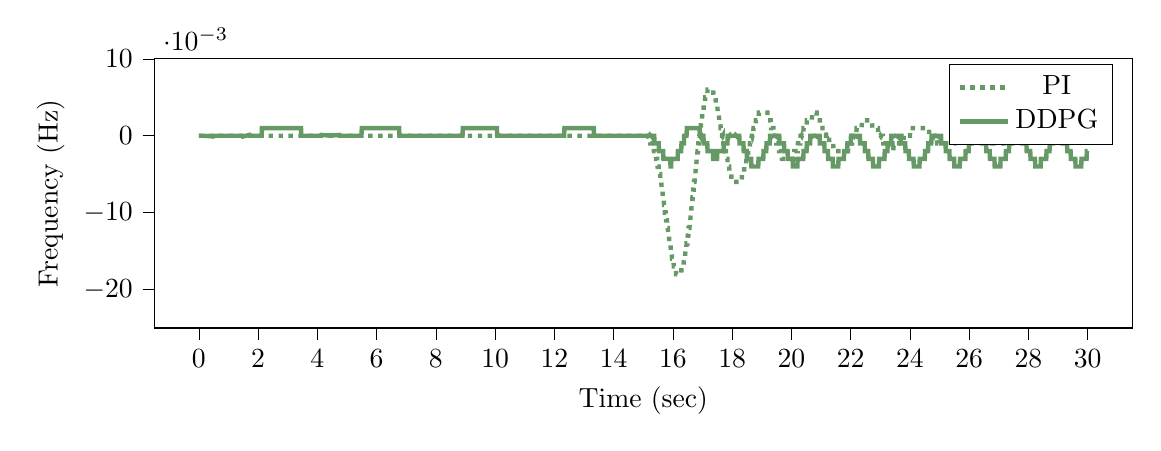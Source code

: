 % This file was created by tikzplotlib v0.9.1.
\begin{tikzpicture}

\definecolor{color0}{rgb}{0.122,0.467,0.706}
\definecolor{color1}{rgb}{1,0.498,0.055}

\begin{axis}[
compat=newest,
tick align=outside,
tick pos=left,
x grid style={white!69.02!black},
xmin=-1.5, xmax=31.5,
xtick style={color=black},
y grid style={white!69.02!black},
ymin=-0.025, ymax=0.01,
ytick style={color=black},
%yticklabel style={
%        /pgf/number format/.cd,
%        	fixed,
%        	fixed zerofill,
%         	precision=3,
%        /tikz/.cd
%},
scaled y ticks=true,
scaled y ticks=base 10:3,
width=14cm,
height=5cm,
xlabel=Time (sec),
ylabel=Frequency (Hz)
%y label style={at={(-0.2,0.5)}}
]

\addplot [ultra thick, green!20!gray, dotted]
table {%
0 0
0.01 0
0.02 0
0.03 0
0.04 0
0.05 0
0.06 0
0.07 0
0.08 0
0.09 0
0.1 0
0.11 0
0.12 0
0.13 0
0.14 0
0.15 0
0.16 0
0.17 0
0.18 0
0.19 0
0.2 0
0.21 0
0.22 0
0.23 0
0.24 0
0.25 0
0.26 0
0.27 0
0.28 0
0.29 0
0.3 0
0.31 0
0.32 0
0.33 0
0.34 0
0.35 0
0.36 0
0.37 0
0.38 0
0.39 0
0.4 0
0.41 0
0.42 0
0.43 0
0.44 0
0.45 0
0.46 0
0.47 0
0.48 0
0.49 0
0.5 0
0.51 0
0.52 0
0.53 0
0.54 0
0.55 0
0.56 0
0.57 0
0.58 0
0.59 0
0.6 0
0.61 0
0.62 0
0.63 0
0.64 0
0.65 0
0.66 0
0.67 0
0.68 0
0.69 0
0.7 0
0.71 0
0.72 0
0.73 0
0.74 0
0.75 0
0.76 0
0.77 0
0.78 0
0.79 0
0.8 0
0.81 0
0.82 0
0.83 0
0.84 0
0.85 0
0.86 0
0.87 0
0.88 0
0.89 0
0.9 0
0.91 0
0.92 0
0.93 0
0.94 0
0.95 0
0.96 0
0.97 0
0.98 0
0.99 0
1 0
1.01 0
1.02 0
1.03 0
1.04 0
1.05 0
1.06 0
1.07 0
1.08 0
1.09 0
1.1 0
1.11 0
1.12 0
1.13 0
1.14 0
1.15 0
1.16 0
1.17 0
1.18 0
1.19 0
1.2 0
1.21 0
1.22 0
1.23 0
1.24 0
1.25 0
1.26 0
1.27 0
1.28 0
1.29 0
1.3 0
1.31 0
1.32 0
1.33 0
1.34 0
1.35 0
1.36 0
1.37 0
1.38 0
1.39 0
1.4 0
1.41 0
1.42 0
1.43 0
1.44 0
1.45 0
1.46 0
1.47 0
1.48 0
1.49 0
1.5 0
1.51 0
1.52 0
1.53 0
1.54 0
1.55 0
1.56 0
1.57 0
1.58 0
1.59 0
1.6 0
1.61 0
1.62 0
1.63 0
1.64 0
1.65 0
1.66 0
1.67 0
1.68 0
1.69 0
1.7 0
1.71 0
1.72 0
1.73 0
1.74 0
1.75 0
1.76 0
1.77 0
1.78 0
1.79 0
1.8 0
1.81 0
1.82 0
1.83 0
1.84 0
1.85 0
1.86 0
1.87 0
1.88 0
1.89 0
1.9 0
1.91 0
1.92 0
1.93 0
1.94 0
1.95 0
1.96 0
1.97 0
1.98 0
1.99 0
2 0
2.01 0
2.02 0
2.03 0
2.04 0
2.05 0
2.06 0
2.07 0
2.08 0
2.09 0
2.1 0
2.11 0
2.12 0
2.13 0
2.14 0
2.15 0
2.16 0
2.17 0
2.18 0
2.19 0
2.2 0
2.21 0
2.22 0
2.23 0
2.24 0
2.25 0
2.26 0
2.27 0
2.28 0
2.29 0
2.3 0
2.31 0
2.32 0
2.33 0
2.34 0
2.35 0
2.36 0
2.37 0
2.38 0
2.39 0
2.4 0
2.41 0
2.42 0
2.43 0
2.44 0
2.45 0
2.46 0
2.47 0
2.48 0
2.49 0
2.5 0
2.51 0
2.52 0
2.53 0
2.54 0
2.55 0
2.56 0
2.57 0
2.58 0
2.59 0
2.6 0
2.61 0
2.62 0
2.63 0
2.64 0
2.65 0
2.66 0
2.67 0
2.68 0
2.69 0
2.7 0
2.71 0
2.72 0
2.73 0
2.74 0
2.75 0
2.76 0
2.77 0
2.78 0
2.79 0
2.8 0
2.81 0
2.82 0
2.83 0
2.84 0
2.85 0
2.86 0
2.87 0
2.88 0
2.89 0
2.9 0
2.91 0
2.92 0
2.93 0
2.94 0
2.95 0
2.96 0
2.97 0
2.98 0
2.99 0
3.0 0
3.01 0
3.02 0
3.03 0
3.04 0
3.05 0
3.06 0
3.07 0
3.08 0
3.09 0
3.1 0
3.11 0
3.12 0
3.13 0
3.14 0
3.15 0
3.16 0
3.17 0
3.18 0
3.19 0
3.2 0
3.21 0
3.22 0
3.23 0
3.24 0
3.25 0
3.26 0
3.27 0
3.28 0
3.29 0
3.3 0
3.31 0
3.32 0
3.33 0
3.34 0
3.35 0
3.36 0
3.37 0
3.38 0
3.39 0
3.4 0
3.41 0
3.42 0
3.43 0
3.44 0
3.45 0
3.46 0
3.47 0
3.48 0
3.49 0
3.5 0
3.51 0
3.52 0
3.53 0
3.54 0
3.55 0
3.56 0
3.57 0
3.58 0
3.59 0
3.6 0
3.61 0
3.62 0
3.63 0
3.64 0
3.65 0
3.66 0
3.67 0
3.68 0
3.69 0
3.7 0
3.71 0
3.72 0
3.73 0
3.74 0
3.75 0
3.76 0
3.77 0
3.78 0
3.79 0
3.8 0
3.81 0
3.82 0
3.83 0
3.84 0
3.85 0
3.86 0
3.87 0
3.88 0
3.89 0
3.9 0
3.91 0
3.92 0
3.93 0
3.94 0
3.95 0
3.96 0
3.97 0
3.98 0
3.99 0
4.0 0
4.01 0
4.02 0
4.03 0
4.04 0
4.05 0
4.06 0
4.07 0
4.08 0
4.09 0
4.1 0
4.11 0
4.12 0
4.13 0
4.14 0
4.15 0
4.16 0
4.17 0
4.18 0
4.19 0
4.2 0
4.21 0
4.22 0
4.23 0
4.24 0
4.25 0
4.26 0
4.27 0
4.28 0
4.29 0
4.3 0
4.31 0
4.32 0
4.33 0
4.34 0
4.35 0
4.36 0
4.37 0
4.38 0
4.39 0
4.4 0
4.41 0
4.42 0
4.43 0
4.44 0
4.45 0
4.46 0
4.47 0
4.48 0
4.49 0
4.5 0
4.51 0
4.52 0
4.53 0
4.54 0
4.55 0
4.56 0
4.57 0
4.58 0
4.59 0
4.6 0
4.61 0
4.62 0
4.63 0
4.64 0
4.65 0
4.66 0
4.67 0
4.68 0
4.69 0
4.7 0
4.71 0
4.72 0
4.73 0
4.74 0
4.75 0
4.76 0
4.77 0
4.78 0
4.79 0
4.8 0
4.81 0
4.82 0
4.83 0
4.84 0
4.85 0
4.86 0
4.87 0
4.88 0
4.89 0
4.9 0
4.91 0
4.92 0
4.93 0
4.94 0
4.95 0
4.96 0
4.97 0
4.98 0
4.99 0
5.0 0
5.01 0
5.02 0
5.03 0
5.04 0
5.05 0
5.06 0
5.07 0
5.08 0
5.09 0
5.1 0
5.11 0
5.12 0
5.13 0
5.14 0
5.15 0
5.16 0
5.17 0
5.18 0
5.19 0
5.2 0
5.21 0
5.22 0
5.23 0
5.24 0
5.25 0
5.26 0
5.27 0
5.28 0
5.29 0
5.3 0
5.31 0
5.32 0
5.33 0
5.34 0
5.35 0
5.36 0
5.37 0
5.38 0
5.39 0
5.4 0
5.41 0
5.42 0
5.43 0
5.44 0
5.45 0
5.46 0
5.47 0
5.48 0
5.49 0
5.5 0
5.51 0
5.52 0
5.53 0
5.54 0
5.55 0
5.56 0
5.57 0
5.58 0
5.59 0
5.6 0
5.61 0
5.62 0
5.63 0
5.64 0
5.65 0
5.66 0
5.67 0
5.68 0
5.69 0
5.7 0
5.71 0
5.72 0
5.73 0
5.74 0
5.75 0
5.76 0
5.77 0
5.78 0
5.79 0
5.8 0
5.81 0
5.82 0
5.83 0
5.84 0
5.85 0
5.86 0
5.87 0
5.88 0
5.89 0
5.9 0
5.91 0
5.92 0
5.93 0
5.94 0
5.95 0
5.96 0
5.97 0
5.98 0
5.99 0
6.0 0
6.01 0
6.02 0
6.03 0
6.04 0
6.05 0
6.06 0
6.07 0
6.08 0
6.09 0
6.1 0
6.11 0
6.12 0
6.13 0
6.14 0
6.15 0
6.16 0
6.17 0
6.18 0
6.19 0
6.2 0
6.21 0
6.22 0
6.23 0
6.24 0
6.25 0
6.26 0
6.27 0
6.28 0
6.29 0
6.3 0
6.31 0
6.32 0
6.33 0
6.34 0
6.35 0
6.36 0
6.37 0
6.38 0
6.39 0
6.4 0
6.41 0
6.42 0
6.43 0
6.44 0
6.45 0
6.46 0
6.47 0
6.48 0
6.49 0
6.5 0
6.51 0
6.52 0
6.53 0
6.54 0
6.55 0
6.56 0
6.57 0
6.58 0
6.59 0
6.6 0
6.61 0
6.62 0
6.63 0
6.64 0
6.65 0
6.66 0
6.67 0
6.68 0
6.69 0
6.7 0
6.71 0
6.72 0
6.73 0
6.74 0
6.75 0
6.76 0
6.77 0
6.78 0
6.79 0
6.8 0
6.81 0
6.82 0
6.83 0
6.84 0
6.85 0
6.86 0
6.87 0
6.88 0
6.89 0
6.9 0
6.91 0
6.92 0
6.93 0
6.94 0
6.95 0
6.96 0
6.97 0
6.98 0
6.99 0
7.0 0
7.01 0
7.02 0
7.03 0
7.04 0
7.05 0
7.06 0
7.07 0
7.08 0
7.09 0
7.1 0
7.11 0
7.12 0
7.13 0
7.14 0
7.15 0
7.16 0
7.17 0
7.18 0
7.19 0
7.2 0
7.21 0
7.22 0
7.23 0
7.24 0
7.25 0
7.26 0
7.27 0
7.28 0
7.29 0
7.3 0
7.31 0
7.32 0
7.33 0
7.34 0
7.35 0
7.36 0
7.37 0
7.38 0
7.39 0
7.4 0
7.41 0
7.42 0
7.43 0
7.44 0
7.45 0
7.46 0
7.47 0
7.48 0
7.49 0
7.5 0
7.51 0
7.52 0
7.53 0
7.54 0
7.55 0
7.56 0
7.57 0
7.58 0
7.59 0
7.6 0
7.61 0
7.62 0
7.63 0
7.64 0
7.65 0
7.66 0
7.67 0
7.68 0
7.69 0
7.7 0
7.71 0
7.72 0
7.73 0
7.74 0
7.75 0
7.76 0
7.77 0
7.78 0
7.79 0
7.8 0
7.81 0
7.82 0
7.83 0
7.84 0
7.85 0
7.86 0
7.87 0
7.88 0
7.89 0
7.9 0
7.91 0
7.92 0
7.93 0
7.94 0
7.95 0
7.96 0
7.97 0
7.98 0
7.99 0
8.0 0
8.01 0
8.02 0
8.03 0
8.04 0
8.05 0
8.06 0
8.07 0
8.08 0
8.09 0
8.1 0
8.11 0
8.12 0
8.13 0
8.14 0
8.15 0
8.16 0
8.17 0
8.18 0
8.19 0
8.2 0
8.21 0
8.22 0
8.23 0
8.24 0
8.25 0
8.26 0
8.27 0
8.28 0
8.29 0
8.3 0
8.31 0
8.32 0
8.33 0
8.34 0
8.35 0
8.36 0
8.37 0
8.38 0
8.39 0
8.4 0
8.41 0
8.42 0
8.43 0
8.44 0
8.45 0
8.46 0
8.47 0
8.48 0
8.49 0
8.5 0
8.51 0
8.52 0
8.53 0
8.54 0
8.55 0
8.56 0
8.57 0
8.58 0
8.59 0
8.6 0
8.61 0
8.62 0
8.63 0
8.64 0
8.65 0
8.66 0
8.67 0
8.68 0
8.69 0
8.7 0
8.71 0
8.72 0
8.73 0
8.74 0
8.75 0
8.76 0
8.77 0
8.78 0
8.79 0
8.8 0
8.81 0
8.82 0
8.83 0
8.84 0
8.85 0
8.86 0
8.87 0
8.88 0
8.89 0
8.9 0
8.91 0
8.92 0
8.93 0
8.94 0
8.95 0
8.96 0
8.97 0
8.98 0
8.99 0
9.0 0
9.01 0
9.02 0
9.03 0
9.04 0
9.05 0
9.06 0
9.07 0
9.08 0
9.09 0
9.1 0
9.11 0
9.12 0
9.13 0
9.14 0
9.15 0
9.16 0
9.17 0
9.18 0
9.19 0
9.2 0
9.21 0
9.22 0
9.23 0
9.24 0
9.25 0
9.26 0
9.27 0
9.28 0
9.29 0
9.3 0
9.31 0
9.32 0
9.33 0
9.34 0
9.35 0
9.36 0
9.37 0
9.38 0
9.39 0
9.4 0
9.41 0
9.42 0
9.43 0
9.44 0
9.45 0
9.46 0
9.47 0
9.48 0
9.49 0
9.5 0
9.51 0
9.52 0
9.53 0
9.54 0
9.55 0
9.56 0
9.57 0
9.58 0
9.59 0
9.6 0
9.61 0
9.62 0
9.63 0
9.64 0
9.65 0
9.66 0
9.67 0
9.68 0
9.69 0
9.7 0
9.71 0
9.72 0
9.73 0
9.74 0
9.75 0
9.76 0
9.77 0
9.78 0
9.79 0
9.8 0
9.81 0
9.82 0
9.83 0
9.84 0
9.85 0
9.86 0
9.87 0
9.88 0
9.89 0
9.9 0
9.91 0
9.92 0
9.93 0
9.94 0
9.95 0
9.96 0
9.97 0
9.98 0
9.99 0
10.0 0
10.01 0
10.02 0
10.03 0
10.04 0
10.05 0
10.06 0
10.07 0
10.08 0
10.09 0
10.1 0
10.11 0
10.12 0
10.13 0
10.14 0
10.15 0
10.16 0
10.17 0
10.18 0
10.19 0
10.2 0
10.21 0
10.22 0
10.23 0
10.24 0
10.25 0
10.26 0
10.27 0
10.28 0
10.29 0
10.3 0
10.31 0
10.32 0
10.33 0
10.34 0
10.35 0
10.36 0
10.37 0
10.38 0
10.39 0
10.4 0
10.41 0
10.42 0
10.43 0
10.44 0
10.45 0
10.46 0
10.47 0
10.48 0
10.49 0
10.5 0
10.51 0
10.52 0
10.53 0
10.54 0
10.55 0
10.56 0
10.57 0
10.58 0
10.59 0
10.6 0
10.61 0
10.62 0
10.63 0
10.64 0
10.65 0
10.66 0
10.67 0
10.68 0
10.69 0
10.7 0
10.71 0
10.72 0
10.73 0
10.74 0
10.75 0
10.76 0
10.77 0
10.78 0
10.79 0
10.8 0
10.81 0
10.82 0
10.83 0
10.84 0
10.85 0
10.86 0
10.87 0
10.88 0
10.89 0
10.9 0
10.91 0
10.92 0
10.93 0
10.94 0
10.95 0
10.96 0
10.97 0
10.98 0
10.99 0
11.0 0
11.01 0
11.02 0
11.03 0
11.04 0
11.05 0
11.06 0
11.07 0
11.08 0
11.09 0
11.1 0
11.11 0
11.12 0
11.13 0
11.14 0
11.15 0
11.16 0
11.17 0
11.18 0
11.19 0
11.2 0
11.21 0
11.22 0
11.23 0
11.24 0
11.25 0
11.26 0
11.27 0
11.28 0
11.29 0
11.3 0
11.31 0
11.32 0
11.33 0
11.34 0
11.35 0
11.36 0
11.37 0
11.38 0
11.39 0
11.4 0
11.41 0
11.42 0
11.43 0
11.44 0
11.45 0
11.46 0
11.47 0
11.48 0
11.49 0
11.5 0
11.51 0
11.52 0
11.53 0
11.54 0
11.55 0
11.56 0
11.57 0
11.58 0
11.59 0
11.6 0
11.61 0
11.62 0
11.63 0
11.64 0
11.65 0
11.66 0
11.67 0
11.68 0
11.69 0
11.7 0
11.71 0
11.72 0
11.73 0
11.74 0
11.75 0
11.76 0
11.77 0
11.78 0
11.79 0
11.8 0
11.81 0
11.82 0
11.83 0
11.84 0
11.85 0
11.86 0
11.87 0
11.88 0
11.89 0
11.9 0
11.91 0
11.92 0
11.93 0
11.94 0
11.95 0
11.96 0
11.97 0
11.98 0
11.99 0
12.0 0
12.01 0
12.02 0
12.03 0
12.04 0
12.05 0
12.06 0
12.07 0
12.08 0
12.09 0
12.1 0
12.11 0
12.12 0
12.13 0
12.14 0
12.15 0
12.16 0
12.17 0
12.18 0
12.19 0
12.2 0
12.21 0
12.22 0
12.23 0
12.24 0
12.25 0
12.26 0
12.27 0
12.28 0
12.29 0
12.3 0
12.31 0
12.32 0
12.33 0
12.34 0
12.35 0
12.36 0
12.37 0
12.38 0
12.39 0
12.4 0
12.41 0
12.42 0
12.43 0
12.44 0
12.45 0
12.46 0
12.47 0
12.48 0
12.49 0
12.5 0
12.51 0
12.52 0
12.53 0
12.54 0
12.55 0
12.56 0
12.57 0
12.58 0
12.59 0
12.6 0
12.61 0
12.62 0
12.63 0
12.64 0
12.65 0
12.66 0
12.67 0
12.68 0
12.69 0
12.7 0
12.71 0
12.72 0
12.73 0
12.74 0
12.75 0
12.76 0
12.77 0
12.78 0
12.79 0
12.8 0
12.81 0
12.82 0
12.83 0
12.84 0
12.85 0
12.86 0
12.87 0
12.88 0
12.89 0
12.9 0
12.91 0
12.92 0
12.93 0
12.94 0
12.95 0
12.96 0
12.97 0
12.98 0
12.99 0
13.0 0
13.01 0
13.02 0
13.03 0
13.04 0
13.05 0
13.06 0
13.07 0
13.08 0
13.09 0
13.1 0
13.11 0
13.12 0
13.13 0
13.14 0
13.15 0
13.16 0
13.17 0
13.18 0
13.19 0
13.2 0
13.21 0
13.22 0
13.23 0
13.24 0
13.25 0
13.26 0
13.27 0
13.28 0
13.29 0
13.3 0
13.31 0
13.32 0
13.33 0
13.34 0
13.35 0
13.36 0
13.37 0
13.38 0
13.39 0
13.4 0
13.41 0
13.42 0
13.43 0
13.44 0
13.45 0
13.46 0
13.47 0
13.48 0
13.49 0
13.5 0
13.51 0
13.52 0
13.53 0
13.54 0
13.55 0
13.56 0
13.57 0
13.58 0
13.59 0
13.6 0
13.61 0
13.62 0
13.63 0
13.64 0
13.65 0
13.66 0
13.67 0
13.68 0
13.69 0
13.7 0
13.71 0
13.72 0
13.73 0
13.74 0
13.75 0
13.76 0
13.77 0
13.78 0
13.79 0
13.8 0
13.81 0
13.82 0
13.83 0
13.84 0
13.85 0
13.86 0
13.87 0
13.88 0
13.89 0
13.9 0
13.91 0
13.92 0
13.93 0
13.94 0
13.95 0
13.96 0
13.97 0
13.98 0
13.99 0
14.0 0
14.01 0
14.02 0
14.03 0
14.04 0
14.05 0
14.06 0
14.07 0
14.08 0
14.09 0
14.1 0
14.11 0
14.12 0
14.13 0
14.14 0
14.15 0
14.16 0
14.17 0
14.18 0
14.19 0
14.2 0
14.21 0
14.22 0
14.23 0
14.24 0
14.25 0
14.26 0
14.27 0
14.28 0
14.29 0
14.3 0
14.31 0
14.32 0
14.33 0
14.34 0
14.35 0
14.36 0
14.37 0
14.38 0
14.39 0
14.4 0
14.41 0
14.42 0
14.43 0
14.44 0
14.45 0
14.46 0
14.47 0
14.48 0
14.49 0
14.5 0
14.51 0
14.52 0
14.53 0
14.54 0
14.55 0
14.56 0
14.57 0
14.58 0
14.59 0
14.6 0
14.61 0
14.62 0
14.63 0
14.64 0
14.65 0
14.66 0
14.67 0
14.68 0
14.69 0
14.7 0
14.71 0
14.72 0
14.73 0
14.74 0
14.75 0
14.76 0
14.77 0
14.78 0
14.79 0
14.8 0
14.81 0
14.82 0
14.83 0
14.84 0
14.85 0
14.86 0
14.87 0
14.88 0
14.89 0
14.9 0
14.91 0
14.92 0
14.93 0
14.94 0
14.95 0
14.96 0
14.97 0
14.98 0
14.99 0
15.0 0
15.01 -3.769e-08
15.02 -3.035e-07
15.03 -1.022e-06
15.04 -2.417e-06
15.05 -4.713e-06
15.06 -8.134e-06
15.07 -1.29e-05
15.08 -1.923e-05
15.09 -2.735e-05
15.1 -3.747e-05
15.11 -4.979e-05
15.12 -6.454e-05
15.13 -8.192e-05
15.14 -0.0
15.15 -0.0
15.16 -0.0
15.17 -0.0
15.18 -0.0
15.19 -0.0
15.2 -0.0
15.21 -0.0
15.22 -0.0
15.23 -0.0
15.24 -0.001
15.25 -0.001
15.26 -0.001
15.27 -0.001
15.28 -0.001
15.29 -0.001
15.3 -0.001
15.31 -0.001
15.32 -0.001
15.33 -0.001
15.34 -0.001
15.35 -0.001
15.36 -0.002
15.37 -0.002
15.38 -0.002
15.39 -0.002
15.4 -0.002
15.41 -0.002
15.42 -0.002
15.43 -0.003
15.44 -0.003
15.45 -0.003
15.46 -0.003
15.47 -0.003
15.48 -0.004
15.49 -0.004
15.5 -0.004
15.51 -0.004
15.52 -0.004
15.53 -0.005
15.54 -0.005
15.55 -0.005
15.56 -0.005
15.57 -0.005
15.58 -0.006
15.59 -0.006
15.6 -0.006
15.61 -0.006
15.62 -0.007
15.63 -0.007
15.64 -0.007
15.65 -0.007
15.66 -0.008
15.67 -0.008
15.68 -0.008
15.69 -0.008
15.7 -0.009
15.71 -0.009
15.72 -0.009
15.73 -0.01
15.74 -0.01
15.75 -0.01
15.76 -0.01
15.77 -0.011
15.78 -0.011
15.79 -0.011
15.8 -0.011
15.81 -0.012
15.82 -0.012
15.83 -0.012
15.84 -0.013
15.85 -0.013
15.86 -0.013
15.87 -0.013
15.88 -0.014
15.89 -0.014
15.9 -0.014
15.91 -0.014
15.92 -0.014
15.93 -0.015
15.94 -0.015
15.95 -0.015
15.96 -0.015
15.97 -0.016
15.98 -0.016
15.99 -0.016
16.0 -0.016
16.01 -0.016
16.02 -0.016
16.03 -0.017
16.04 -0.017
16.05 -0.017
16.06 -0.017
16.07 -0.017
16.08 -0.017
16.09 -0.017
16.1 -0.017
16.11 -0.018
16.12 -0.018
16.13 -0.018
16.14 -0.018
16.15 -0.018
16.16 -0.018
16.17 -0.018
16.18 -0.018
16.19 -0.018
16.2 -0.018
16.21 -0.018
16.22 -0.018
16.23 -0.018
16.24 -0.018
16.25 -0.018
16.26 -0.018
16.27 -0.018
16.28 -0.018
16.29 -0.017
16.3 -0.017
16.31 -0.017
16.32 -0.017
16.33 -0.017
16.34 -0.017
16.35 -0.017
16.36 -0.017
16.37 -0.016
16.38 -0.016
16.39 -0.016
16.4 -0.016
16.41 -0.016
16.42 -0.015
16.43 -0.015
16.44 -0.015
16.45 -0.015
16.46 -0.014
16.47 -0.014
16.48 -0.014
16.49 -0.014
16.5 -0.013
16.51 -0.013
16.52 -0.013
16.53 -0.012
16.54 -0.012
16.55 -0.012
16.56 -0.012
16.57 -0.011
16.58 -0.011
16.59 -0.011
16.6 -0.01
16.61 -0.01
16.62 -0.01
16.63 -0.009
16.64 -0.009
16.65 -0.009
16.66 -0.008
16.67 -0.008
16.68 -0.007
16.69 -0.007
16.7 -0.007
16.71 -0.006
16.72 -0.006
16.73 -0.006
16.74 -0.005
16.75 -0.005
16.76 -0.005
16.77 -0.004
16.78 -0.004
16.79 -0.004
16.8 -0.003
16.81 -0.003
16.82 -0.003
16.83 -0.002
16.84 -0.002
16.85 -0.002
16.86 -0.001
16.87 -0.001
16.88 -0.001
16.89 -0.0
16.9 5.663e-05
16.91 0.0
16.92 0.001
16.93 0.001
16.94 0.001
16.95 0.002
16.96 0.002
16.97 0.002
16.98 0.002
16.99 0.003
17.0 0.003
17.01 0.003
17.02 0.003
17.03 0.003
17.04 0.004
17.05 0.004
17.06 0.004
17.07 0.004
17.08 0.004
17.09 0.005
17.1 0.005
17.11 0.005
17.12 0.005
17.13 0.005
17.14 0.005
17.15 0.005
17.16 0.005
17.17 0.006
17.18 0.006
17.19 0.006
17.2 0.006
17.21 0.006
17.22 0.006
17.23 0.006
17.24 0.006
17.25 0.006
17.26 0.006
17.27 0.006
17.28 0.006
17.29 0.006
17.3 0.006
17.31 0.006
17.32 0.006
17.33 0.006
17.34 0.006
17.35 0.006
17.36 0.006
17.37 0.005
17.38 0.005
17.39 0.005
17.4 0.005
17.41 0.005
17.42 0.005
17.43 0.005
17.44 0.005
17.45 0.004
17.46 0.004
17.47 0.004
17.48 0.004
17.49 0.004
17.5 0.004
17.51 0.003
17.52 0.003
17.53 0.003
17.54 0.003
17.55 0.003
17.56 0.002
17.57 0.002
17.58 0.002
17.59 0.002
17.6 0.002
17.61 0.001
17.62 0.001
17.63 0.001
17.64 0.001
17.65 0.001
17.66 0.0
17.67 0.0
17.68 -7.181e-05
17.69 -0.0
17.7 -0.001
17.71 -0.001
17.72 -0.001
17.73 -0.001
17.74 -0.001
17.75 -0.002
17.76 -0.002
17.77 -0.002
17.78 -0.002
17.79 -0.002
17.8 -0.003
17.81 -0.003
17.82 -0.003
17.83 -0.003
17.84 -0.003
17.85 -0.004
17.86 -0.004
17.87 -0.004
17.88 -0.004
17.89 -0.004
17.9 -0.004
17.91 -0.005
17.92 -0.005
17.93 -0.005
17.94 -0.005
17.95 -0.005
17.96 -0.005
17.97 -0.005
17.98 -0.006
17.99 -0.006
18 -0.006
18.01 -0.006
18.02 -0.006
18.03 -0.006
18.04 -0.006
18.05 -0.006
18.06 -0.006
18.07 -0.006
18.08 -0.006
18.09 -0.006
18.1 -0.006
18.11 -0.006
18.12 -0.006
18.13 -0.006
18.14 -0.006
18.15 -0.006
18.16 -0.006
18.17 -0.006
18.18 -0.006
18.19 -0.006
18.2 -0.006
18.21 -0.006
18.22 -0.006
18.23 -0.006
18.24 -0.006
18.25 -0.006
18.26 -0.006
18.27 -0.006
18.28 -0.006
18.29 -0.006
18.3 -0.006
18.31 -0.006
18.32 -0.006
18.33 -0.005
18.34 -0.005
18.35 -0.005
18.36 -0.005
18.37 -0.005
18.38 -0.005
18.39 -0.005
18.4 -0.005
18.41 -0.004
18.42 -0.004
18.43 -0.004
18.44 -0.004
18.45 -0.004
18.46 -0.004
18.47 -0.004
18.48 -0.003
18.49 -0.003
18.5 -0.003
18.51 -0.003
18.52 -0.003
18.53 -0.003
18.54 -0.002
18.55 -0.002
18.56 -0.002
18.57 -0.002
18.58 -0.002
18.59 -0.002
18.6 -0.001
18.61 -0.001
18.62 -0.001
18.63 -0.001
18.64 -0.001
18.65 -0.001
18.66 -0.0
18.67 -0.0
18.68 -9.871e-05
18.69 5.541e-05
18.7 0.0
18.71 0.0
18.72 0.001
18.73 0.001
18.74 0.001
18.75 0.001
18.76 0.001
18.77 0.001
18.78 0.001
18.79 0.001
18.8 0.002
18.81 0.002
18.82 0.002
18.83 0.002
18.84 0.002
18.85 0.002
18.86 0.002
18.87 0.002
18.88 0.002
18.89 0.002
18.9 0.003
18.91 0.003
18.92 0.003
18.93 0.003
18.94 0.003
18.95 0.003
18.96 0.003
18.97 0.003
18.98 0.003
18.99 0.003
19.0 0.003
19.01 0.003
19.02 0.003
19.03 0.003
19.04 0.003
19.05 0.003
19.06 0.003
19.07 0.003
19.08 0.003
19.09 0.003
19.1 0.003
19.11 0.003
19.12 0.003
19.13 0.003
19.14 0.003
19.15 0.003
19.16 0.003
19.17 0.003
19.18 0.003
19.19 0.003
19.2 0.002
19.21 0.002
19.22 0.002
19.23 0.002
19.24 0.002
19.25 0.002
19.26 0.002
19.27 0.002
19.28 0.002
19.29 0.002
19.3 0.002
19.31 0.001
19.32 0.001
19.33 0.001
19.34 0.001
19.35 0.001
19.36 0.001
19.37 0.001
19.38 0.001
19.39 0.001
19.4 0.0
19.41 0.0
19.42 0.0
19.43 0.0
19.44 8.296e-06
19.45 -0.0
19.46 -0.0
19.47 -0.0
19.48 -0.0
19.49 -0.001
19.5 -0.001
19.51 -0.001
19.52 -0.001
19.53 -0.001
19.54 -0.001
19.55 -0.001
19.56 -0.001
19.57 -0.001
19.58 -0.002
19.59 -0.002
19.6 -0.002
19.61 -0.002
19.62 -0.002
19.63 -0.002
19.64 -0.002
19.65 -0.002
19.66 -0.002
19.67 -0.002
19.68 -0.003
19.69 -0.003
19.7 -0.003
19.71 -0.003
19.72 -0.003
19.73 -0.003
19.74 -0.003
19.75 -0.003
19.76 -0.003
19.77 -0.003
19.78 -0.003
19.79 -0.003
19.8 -0.003
19.81 -0.003
19.82 -0.003
19.83 -0.003
19.84 -0.003
19.85 -0.003
19.86 -0.003
19.87 -0.003
19.88 -0.003
19.89 -0.003
19.9 -0.003
19.91 -0.003
19.92 -0.003
19.93 -0.003
19.94 -0.003
19.95 -0.003
19.96 -0.003
19.97 -0.003
19.98 -0.003
19.99 -0.003
20.0 -0.003
20.01 -0.003
20.02 -0.003
20.03 -0.003
20.04 -0.003
20.05 -0.003
20.06 -0.003
20.07 -0.003
20.08 -0.003
20.09 -0.003
20.1 -0.002
20.11 -0.002
20.12 -0.002
20.13 -0.002
20.14 -0.002
20.15 -0.002
20.16 -0.002
20.17 -0.002
20.18 -0.002
20.19 -0.002
20.2 -0.002
20.21 -0.002
20.22 -0.001
20.23 -0.001
20.24 -0.001
20.25 -0.001
20.26 -0.001
20.27 -0.001
20.28 -0.001
20.29 -0.001
20.3 -0.001
20.31 -0.0
20.32 -0.0
20.33 -0.0
20.34 -0.0
20.35 -5.32e-05
20.36 5.146e-05
20.37 0.0
20.38 0.0
20.39 0.0
20.4 0.0
20.41 0.001
20.42 0.001
20.43 0.001
20.44 0.001
20.45 0.001
20.46 0.001
20.47 0.001
20.48 0.001
20.49 0.001
20.5 0.001
20.51 0.001
20.52 0.002
20.53 0.002
20.54 0.002
20.55 0.002
20.56 0.002
20.57 0.002
20.58 0.002
20.59 0.002
20.6 0.002
20.61 0.002
20.62 0.002
20.63 0.002
20.64 0.002
20.65 0.002
20.66 0.002
20.67 0.002
20.68 0.002
20.69 0.002
20.7 0.003
20.71 0.003
20.72 0.003
20.73 0.003
20.74 0.003
20.75 0.003
20.76 0.003
20.77 0.003
20.78 0.003
20.79 0.003
20.8 0.003
20.81 0.003
20.82 0.003
20.83 0.003
20.84 0.003
20.85 0.003
20.86 0.002
20.87 0.002
20.88 0.002
20.89 0.002
20.9 0.002
20.91 0.002
20.92 0.002
20.93 0.002
20.94 0.002
20.95 0.002
20.96 0.002
20.97 0.002
20.98 0.002
20.99 0.002
21.0 0.002
21.01 0.002
21.02 0.002
21.03 0.002
21.04 0.002
21.05 0.001
21.06 0.001
21.07 0.001
21.08 0.001
21.09 0.001
21.1 0.001
21.11 0.001
21.12 0.001
21.13 0.001
21.14 0.001
21.15 0.001
21.16 0.001
21.17 0.0
21.18 0.0
21.19 0.0
21.2 0.0
21.21 9.389e-05
21.22 6.079e-06
21.23 -8.148e-05
21.24 -0.0
21.25 -0.0
21.26 -0.0
21.27 -0.0
21.28 -0.001
21.29 -0.001
21.3 -0.001
21.31 -0.001
21.32 -0.001
21.33 -0.001
21.34 -0.001
21.35 -0.001
21.36 -0.001
21.37 -0.001
21.38 -0.001
21.39 -0.001
21.4 -0.001
21.41 -0.001
21.42 -0.002
21.43 -0.002
21.44 -0.002
21.45 -0.002
21.46 -0.002
21.47 -0.002
21.48 -0.002
21.49 -0.002
21.5 -0.002
21.51 -0.002
21.52 -0.002
21.53 -0.002
21.54 -0.002
21.55 -0.002
21.56 -0.002
21.57 -0.002
21.58 -0.002
21.59 -0.002
21.6 -0.002
21.61 -0.002
21.62 -0.002
21.63 -0.002
21.64 -0.002
21.65 -0.002
21.66 -0.002
21.67 -0.002
21.68 -0.002
21.69 -0.002
21.7 -0.002
21.71 -0.002
21.72 -0.002
21.73 -0.002
21.74 -0.002
21.75 -0.002
21.76 -0.002
21.77 -0.002
21.78 -0.002
21.79 -0.002
21.8 -0.002
21.81 -0.002
21.82 -0.002
21.83 -0.002
21.84 -0.002
21.85 -0.002
21.86 -0.002
21.87 -0.002
21.88 -0.002
21.89 -0.002
21.9 -0.002
21.91 -0.002
21.92 -0.001
21.93 -0.001
21.94 -0.001
21.95 -0.001
21.96 -0.001
21.97 -0.001
21.98 -0.001
21.99 -0.001
22.0 -0.001
22.01 -0.001
22.02 -0.001
22.03 -0.001
22.04 -0.001
22.05 -0.001
22.06 -0.0
22.07 -0.0
22.08 -0.0
22.09 -0.0
22.1 -0.0
22.11 -0.0
22.12 -4.991e-05
22.13 2.285e-05
22.14 9.521e-05
22.15 0.0
22.16 0.0
22.17 0.0
22.18 0.0
22.19 0.0
22.2 0.001
22.21 0.001
22.22 0.001
22.23 0.001
22.24 0.001
22.25 0.001
22.26 0.001
22.27 0.001
22.28 0.001
22.29 0.001
22.3 0.001
22.31 0.001
22.32 0.001
22.33 0.001
22.34 0.001
22.35 0.001
22.36 0.001
22.37 0.001
22.38 0.002
22.39 0.002
22.4 0.002
22.41 0.002
22.42 0.002
22.43 0.002
22.44 0.002
22.45 0.002
22.46 0.002
22.47 0.002
22.48 0.002
22.49 0.002
22.5 0.002
22.51 0.002
22.52 0.002
22.53 0.002
22.54 0.002
22.55 0.002
22.56 0.002
22.57 0.002
22.58 0.002
22.59 0.002
22.6 0.002
22.61 0.002
22.62 0.002
22.63 0.002
22.64 0.002
22.65 0.002
22.66 0.002
22.67 0.002
22.68 0.002
22.69 0.002
22.7 0.002
22.71 0.002
22.72 0.002
22.73 0.001
22.74 0.001
22.75 0.001
22.76 0.001
22.77 0.001
22.78 0.001
22.79 0.001
22.8 0.001
22.81 0.001
22.82 0.001
22.83 0.001
22.84 0.001
22.85 0.001
22.86 0.001
22.87 0.001
22.88 0.001
22.89 0.001
22.9 0.001
22.91 0.001
22.92 0.001
22.93 0.0
22.94 0.0
22.95 0.0
22.96 0.0
22.97 0.0
22.98 0.0
22.99 0.0
23.0 4.517e-05
23.01 -1.366e-05
23.02 -7.222e-05
23.03 -0.0
23.04 -0.0
23.05 -0.0
23.06 -0.0
23.07 -0.0
23.08 -0.0
23.09 -0.0
23.1 -0.001
23.11 -0.001
23.12 -0.001
23.13 -0.001
23.14 -0.001
23.15 -0.001
23.16 -0.001
23.17 -0.001
23.18 -0.001
23.19 -0.001
23.2 -0.001
23.21 -0.001
23.22 -0.001
23.23 -0.001
23.24 -0.001
23.25 -0.001
23.26 -0.001
23.27 -0.001
23.28 -0.001
23.29 -0.001
23.3 -0.001
23.31 -0.001
23.32 -0.001
23.33 -0.001
23.34 -0.001
23.35 -0.001
23.36 -0.001
23.37 -0.001
23.38 -0.001
23.39 -0.001
23.4 -0.001
23.41 -0.001
23.42 -0.002
23.43 -0.002
23.44 -0.002
23.45 -0.001
23.46 -0.001
23.47 -0.001
23.48 -0.001
23.49 -0.001
23.5 -0.001
23.51 -0.001
23.52 -0.001
23.53 -0.001
23.54 -0.001
23.55 -0.001
23.56 -0.001
23.57 -0.001
23.58 -0.001
23.59 -0.001
23.6 -0.001
23.61 -0.001
23.62 -0.001
23.63 -0.001
23.64 -0.001
23.65 -0.001
23.66 -0.001
23.67 -0.001
23.68 -0.001
23.69 -0.001
23.7 -0.001
23.71 -0.001
23.72 -0.001
23.73 -0.001
23.74 -0.001
23.75 -0.001
23.76 -0.001
23.77 -0.001
23.78 -0.001
23.79 -0.0
23.8 -0.0
23.81 -0.0
23.82 -0.0
23.83 -0.0
23.84 -0.0
23.85 -0.0
23.86 -0.0
23.87 -0.0
23.88 -6.815e-05
23.89 -2.013e-05
23.9 2.768e-05
23.91 7.524e-05
23.92 0.0
23.93 0.0
23.94 0.0
23.95 0.0
23.96 0.0
23.97 0.0
23.98 0.0
23.99 0.0
24.0 0.0
24.01 0.001
24.02 0.001
24.03 0.001
24.04 0.001
24.05 0.001
24.06 0.001
24.07 0.001
24.08 0.001
24.09 0.001
24.1 0.001
24.11 0.001
24.12 0.001
24.13 0.001
24.14 0.001
24.15 0.001
24.16 0.001
24.17 0.001
24.18 0.001
24.19 0.001
24.2 0.001
24.21 0.001
24.22 0.001
24.23 0.001
24.24 0.001
24.25 0.001
24.26 0.001
24.27 0.001
24.28 0.001
24.29 0.001
24.3 0.001
24.31 0.001
24.32 0.001
24.33 0.001
24.34 0.001
24.35 0.001
24.36 0.001
24.37 0.001
24.38 0.001
24.39 0.001
24.4 0.001
24.41 0.001
24.42 0.001
24.43 0.001
24.44 0.001
24.45 0.001
24.46 0.001
24.47 0.001
24.48 0.001
24.49 0.001
24.5 0.001
24.51 0.001
24.52 0.001
24.53 0.001
24.54 0.001
24.55 0.001
24.56 0.001
24.57 0.001
24.58 0.001
24.59 0.001
24.6 0.001
24.61 0.001
24.62 0.001
24.63 0.001
24.64 0.001
24.65 0.0
24.66 0.0
24.67 0.0
24.68 0.0
24.69 0.0
24.7 0.0
24.71 0.0
24.72 0.0
24.73 0.0
24.74 0.0
24.75 9.871e-05
24.76 5.941e-05
24.77 2.02e-05
24.78 -1.886e-05
24.79 -5.773e-05
24.8 -9.635e-05
24.81 -0.0
24.82 -0.0
24.83 -0.0
24.84 -0.0
24.85 -0.0
24.86 -0.0
24.87 -0.0
24.88 -0.0
24.89 -0.0
24.9 -0.0
24.91 -0.0
24.92 -0.001
24.93 -0.001
24.94 -0.001
24.95 -0.001
24.96 -0.001
24.97 -0.001
24.98 -0.001
24.99 -0.001
25.0 -0.001
25.01 -0.001
25.02 -0.001
25.03 -0.001
25.04 -0.001
25.05 -0.001
25.06 -0.001
25.07 -0.001
25.08 -0.001
25.09 -0.001
25.1 -0.001
25.11 -0.001
25.12 -0.001
25.13 -0.001
25.14 -0.001
25.15 -0.001
25.16 -0.001
25.17 -0.001
25.18 -0.001
25.19 -0.001
25.2 -0.001
25.21 -0.001
25.22 -0.001
25.23 -0.001
25.24 -0.001
25.25 -0.001
25.26 -0.001
25.27 -0.001
25.28 -0.001
25.29 -0.001
25.3 -0.001
25.31 -0.001
25.32 -0.001
25.33 -0.001
25.34 -0.001
25.35 -0.001
25.36 -0.001
25.37 -0.001
25.38 -0.001
25.39 -0.001
25.4 -0.001
25.41 -0.001
25.42 -0.001
25.43 -0.001
25.44 -0.001
25.45 -0.001
25.46 -0.001
25.47 -0.001
25.48 -0.001
25.49 -0.001
25.5 -0.001
25.51 -0.0
25.52 -0.0
25.53 -0.0
25.54 -0.0
25.55 -0.0
25.56 -0.0
25.57 -0.0
25.58 -0.0
25.59 -0.0
25.6 -0.0
25.61 -0.0
25.62 -0.0
25.63 -9.715e-05
25.64 -6.49e-05
25.65 -3.272e-05
25.66 -6.448e-07
25.67 3.129e-05
25.68 6.303e-05
25.69 9.456e-05
25.7 0.0
25.71 0.0
25.72 0.0
25.73 0.0
25.74 0.0
25.75 0.0
25.76 0.0
25.77 0.0
25.78 0.0
25.79 0.0
25.8 0.0
25.81 0.0
25.82 0.0
25.83 0.0
25.84 0.001
25.85 0.001
25.86 0.001
25.87 0.001
25.88 0.001
25.89 0.001
25.9 0.001
25.91 0.001
25.92 0.001
25.93 0.001
25.94 0.001
25.95 0.001
25.96 0.001
25.97 0.001
25.98 0.001
25.99 0.001
26.0 0.001
26.01 0.001
26.02 0.001
26.03 0.001
26.04 0.001
26.05 0.001
26.06 0.001
26.07 0.001
26.08 0.001
26.09 0.001
26.1 0.001
26.11 0.001
26.12 0.001
26.13 0.001
26.14 0.001
26.15 0.001
26.16 0.001
26.17 0.001
26.18 0.001
26.19 0.001
26.2 0.001
26.21 0.001
26.22 0.001
26.23 0.001
26.24 0.001
26.25 0.001
26.26 0.001
26.27 0.001
26.28 0.001
26.29 0.001
26.3 0.001
26.31 0.001
26.32 0.001
26.33 0.001
26.34 0.001
26.35 0.0
26.36 0.0
26.37 0.0
26.38 0.0
26.39 0.0
26.4 0.0
26.41 0.0
26.42 0.0
26.43 0.0
26.44 0.0
26.45 0.0
26.46 0.0
26.47 0.0
26.48 0.0
26.49 0.0
26.5 0.0
26.51 9.096e-05
26.52 6.458e-05
26.53 3.823e-05
26.54 1.195e-05
26.55 -1.423e-05
26.56 -4.027e-05
26.57 -6.614e-05
26.58 -9.181e-05
26.59 -0.0
26.6 -0.0
26.61 -0.0
26.62 -0.0
26.63 -0.0
26.64 -0.0
26.65 -0.0
26.66 -0.0
26.67 -0.0
26.68 -0.0
26.69 -0.0
26.7 -0.0
26.71 -0.0
26.72 -0.0
26.73 -0.0
26.74 -0.0
26.75 -0.0
26.76 -0.0
26.77 -0.001
26.78 -0.001
26.79 -0.001
26.8 -0.001
26.81 -0.001
26.82 -0.001
26.83 -0.001
26.84 -0.001
26.85 -0.001
26.86 -0.001
26.87 -0.001
26.88 -0.001
26.89 -0.001
26.9 -0.001
26.91 -0.001
26.92 -0.001
26.93 -0.001
26.94 -0.001
26.95 -0.001
26.96 -0.001
26.97 -0.001
26.98 -0.001
26.99 -0.001
27.0 -0.001
27.01 -0.001
27.02 -0.001
27.03 -0.001
27.04 -0.001
27.05 -0.001
27.06 -0.001
27.07 -0.001
27.08 -0.001
27.09 -0.001
27.1 -0.001
27.11 -0.001
27.12 -0.001
27.13 -0.001
27.14 -0.001
27.15 -0.001
27.16 -0.001
27.17 -0.001
27.18 -0.0
27.19 -0.0
27.2 -0.0
27.21 -0.0
27.22 -0.0
27.23 -0.0
27.24 -0.0
27.25 -0.0
27.26 -0.0
27.27 -0.0
27.28 -0.0
27.29 -0.0
27.3 -0.0
27.31 -0.0
27.32 -0.0
27.33 -0.0
27.34 -0.0
27.35 -0.0
27.36 -0.0
27.37 -0.0
27.38 -0.0
27.39 -8.543e-05
27.4 -6.386e-05
27.41 -4.231e-05
27.42 -2.081e-05
27.43 6.242e-07
27.44 2.196e-05
27.45 4.317e-05
27.46 6.422e-05
27.47 8.51e-05
27.48 0.0
27.49 0.0
27.5 0.0
27.51 0.0
27.52 0.0
27.53 0.0
27.54 0.0
27.55 0.0
27.56 0.0
27.57 0.0
27.58 0.0
27.59 0.0
27.6 0.0
27.61 0.0
27.62 0.0
27.63 0.0
27.64 0.0
27.65 0.0
27.66 0.0
27.67 0.0
27.68 0.0
27.69 0.0
27.7 0.0
27.71 0.0
27.72 0.0
27.73 0.0
27.74 0.001
27.75 0.001
27.76 0.001
27.77 0.001
27.78 0.001
27.79 0.001
27.8 0.001
27.81 0.001
27.82 0.001
27.83 0.001
27.84 0.001
27.85 0.001
27.86 0.001
27.87 0.001
27.88 0.001
27.89 0.001
27.9 0.001
27.91 0.001
27.92 0.001
27.93 0.001
27.94 0.001
27.95 0.001
27.96 0.001
27.97 0.001
27.98 0.0
27.99 0.0
28.0 0.0
28.01 0.0
28.02 0.0
28.03 0.0
28.04 0.0
28.05 0.0
28.06 0.0
28.07 0.0
28.08 0.0
28.09 0.0
28.1 0.0
28.11 0.0
28.12 0.0
28.13 0.0
28.14 0.0
28.15 0.0
28.16 0.0
28.17 0.0
28.18 0.0
28.19 0.0
28.2 0.0
28.21 0.0
28.22 0.0
28.23 0.0
28.24 0.0
28.25 0.0
28.26 9.516e-05
28.27 7.758e-05
28.28 5.998e-05
28.29 4.239e-05
28.3 2.482e-05
28.31 7.304e-06
28.32 -1.014e-05
28.33 -2.75e-05
28.34 -4.474e-05
28.35 -6.184e-05
28.36 -7.879e-05
28.37 -9.557e-05
28.38 -0.0
28.39 -0.0
28.4 -0.0
28.41 -0.0
28.42 -0.0
28.43 -0.0
28.44 -0.0
28.45 -0.0
28.46 -0.0
28.47 -0.0
28.48 -0.0
28.49 -0.0
28.5 -0.0
28.51 -0.0
28.52 -0.0
28.53 -0.0
28.54 -0.0
28.55 -0.0
28.56 -0.0
28.57 -0.0
28.58 -0.0
28.59 -0.0
28.6 -0.0
28.61 -0.0
28.62 -0.0
28.63 -0.0
28.64 -0.0
28.65 -0.0
28.66 -0.0
28.67 -0.0
28.68 -0.0
28.69 -0.0
28.7 -0.0
28.71 -0.0
28.72 -0.0
28.73 -0.0
28.74 -0.0
28.75 -0.0
28.76 -0.0
28.77 -0.0
28.78 -0.0
28.79 -0.0
28.8 -0.0
28.81 -0.0
28.82 -0.0
28.83 -0.0
28.84 -0.0
28.85 -0.0
28.86 -0.0
28.87 -0.0
28.88 -0.0
28.89 -0.0
28.9 -0.0
28.91 -0.0
28.92 -0.0
28.93 -0.0
28.94 -0.0
28.95 -0.0
28.96 -0.0
28.97 -0.0
28.98 -0.0
28.99 -0.0
29.0 -0.0
29.01 -0.0
29.02 -0.0
29.03 -0.0
29.04 -0.0
29.05 -0.0
29.06 -0.0
29.07 -0.0
29.08 -0.0
29.09 -0.0
29.1 -0.0
29.11 -0.0
29.12 -0.0
29.13 -9.851e-05
29.14 -8.422e-05
29.15 -6.989e-05
29.16 -5.554e-05
29.17 -4.118e-05
29.18 -2.684e-05
29.19 -1.253e-05
29.2 1.734e-06
29.21 1.593e-05
29.22 3.004e-05
29.23 4.404e-05
29.24 5.793e-05
29.25 7.168e-05
29.26 8.527e-05
29.27 9.87e-05
29.28 0.0
29.29 0.0
29.3 0.0
29.31 0.0
29.32 0.0
29.33 0.0
29.34 0.0
29.35 0.0
29.36 0.0
29.37 0.0
29.38 0.0
29.39 0.0
29.4 0.0
29.41 0.0
29.42 0.0
29.43 0.0
29.44 0.0
29.45 0.0
29.46 0.0
29.47 0.0
29.48 0.0
29.49 0.0
29.5 0.0
29.51 0.0
29.52 0.0
29.53 0.0
29.54 0.0
29.55 0.0
29.56 0.0
29.57 0.0
29.58 0.0
29.59 0.0
29.6 0.0
29.61 0.0
29.62 0.0
29.63 0.0
29.64 0.0
29.65 0.0
29.66 0.0
29.67 0.0
29.68 0.0
29.69 0.0
29.7 0.0
29.71 0.0
29.72 0.0
29.73 0.0
29.74 0.0
29.75 0.0
29.76 0.0
29.77 0.0
29.78 0.0
29.79 0.0
29.8 0.0
29.81 0.0
29.82 0.0
29.83 0.0
29.84 0.0
29.85 0.0
29.86 0.0
29.87 0.0
29.88 0.0
29.89 0.0
29.9 0.0
29.91 0.0
29.92 0.0
29.93 0.0
29.94 0.0
29.95 0.0
29.96 0.0
29.97 0.0
29.98 0.0
29.99 0.0
30.0 9.713e-05
};
\addlegendentry{PI};
\addplot [ultra thick, green!20!gray]
table {%
0 0
0.01 -4.476e-09
0.02 -3.29e-08
0.03 -1.058e-07
0.04 -2.404e-07
0.05 -4.508e-07
0.06 -7.484e-07
0.07 -1.142e-06
0.08 -1.64e-06
0.09 -2.246e-06
0.1 -2.966e-06
0.11 -3.8e-06
0.12 -4.752e-06
0.13 -5.821e-06
0.14 -7.008e-06
0.15 -8.313e-06
0.16 -9.733e-06
0.17 -1.127e-05
0.18 -1.292e-05
0.19 -1.468e-05
0.2 -1.655e-05
0.21 -1.852e-05
0.22 -2.06e-05
0.23 -2.278e-05
0.24 -2.506e-05
0.25 -2.743e-05
0.26 -2.988e-05
0.27 -3.243e-05
0.28 -3.505e-05
0.29 -3.776e-05
0.3 -4.054e-05
0.31 -4.339e-05
0.32 -4.63e-05
0.33 -4.929e-05
0.34 -5.233e-05
0.35 -5.544e-05
0.36 -5.86e-05
0.37 -6.181e-05
0.38 -6.508e-05
0.39 -6.839e-05
0.4 -7.175e-05
0.41 -7.515e-05
0.42 -7.86e-05
0.43 -8.208e-05
0.44 -8.56e-05
0.45 -8.916e-05
0.46 -9.275e-05
0.47 -9.638e-05
0.48 -0.0
0.49 -0.0
0.5 -0.0
0.51 -0.0
0.52 -0.0
0.53 -0.0
0.54 -0.0
0.55 -0.0
0.56 -0.0
0.57 -0.0
0.58 -0.0
0.59 -0.0
0.6 -0.0
0.61 -0.0
0.62 -0.0
0.63 -0.0
0.64 -0.0
0.65 -0.0
0.66 -0.0
0.67 -0.0
0.68 -0.0
0.69 -0.0
0.7 -0.0
0.71 -0.0
0.72 -0.0
0.73 -0.0
0.74 -0.0
0.75 -0.0
0.76 -0.0
0.77 -0.0
0.78 -0.0
0.79 -0.0
0.8 -0.0
0.81 -0.0
0.82 -0.0
0.83 -0.0
0.84 -0.0
0.85 -0.0
0.86 -0.0
0.87 -0.0
0.88 -0.0
0.89 -0.0
0.9 -0.0
0.91 -0.0
0.92 -0.0
0.93 -0.0
0.94 -0.0
0.95 -0.0
0.96 -0.0
0.97 -0.0
0.98 -0.0
0.99 -0.0
1 -0.0
1.01 -0.0
1.02 -0.0
1.03 -0.0
1.04 -0.0
1.05 -0.0
1.06 -0.0
1.07 -0.0
1.08 -0.0
1.09 -0.0
1.1 -0.0
1.11 -0.0
1.12 -0.0
1.13 -0.0
1.14 -0.0
1.15 -0.0
1.16 -0.0
1.17 -0.0
1.18 -0.0
1.19 -0.0
1.2 -0.0
1.21 -0.0
1.22 -0.0
1.23 -0.0
1.24 -0.0
1.25 -0.0
1.26 -0.0
1.27 -0.0
1.28 -0.0
1.29 -0.0
1.3 -0.0
1.31 -0.0
1.32 -0.0
1.33 -0.0
1.34 -0.0
1.35 -0.0
1.36 -0.0
1.37 -0.0
1.38 -0.0
1.39 -0.0
1.4 -0.0
1.41 -0.0
1.42 -0.0
1.43 -0.0
1.44 -0.0
1.45 -0.0
1.46 -0.0
1.47 -0.0
1.48 -0.0
1.49 -9.565e-05
1.5 -8.743e-05
1.51 -7.907e-05
1.52 -7.059e-05
1.53 -6.198e-05
1.54 -5.325e-05
1.55 -4.442e-05
1.56 -3.547e-05
1.57 -2.642e-05
1.58 -1.728e-05
1.59 -8.054e-06
1.6 1.261e-06
1.61 1.066e-05
1.62 2.013e-05
1.63 2.967e-05
1.64 3.928e-05
1.65 4.895e-05
1.66 5.867e-05
1.67 6.846e-05
1.68 7.829e-05
1.69 8.816e-05
1.7 9.808e-05
1.71 0.0
1.72 0.0
1.73 0.0
1.74 0.0
1.75 0.0
1.76 0.0
1.77 0.0
1.78 0.0
1.79 0.0
1.8 0.0
1.81 0.0
1.82 0.0
1.83 0.0
1.84 0.0
1.85 0.0
1.86 0.0
1.87 0.0
1.88 0.0
1.89 0.0
1.9 0.0
1.91 0.0
1.92 0.0
1.93 0.0
1.94 0.0
1.95 0.0
1.96 0.0
1.97 0.0
1.98 0.0
1.99 0.0
2 0.0
2.01 0.0
2.02 0.0
2.03 0.0
2.04 0.0
2.05 0.0
2.06 0.0
2.07 0.0
2.08 0.0
2.09 0.0
2.1 0.0
2.11 0.0
2.12 0.0
2.13 0.001
2.14 0.001
2.15 0.001
2.16 0.001
2.17 0.001
2.18 0.001
2.19 0.001
2.2 0.001
2.21 0.001
2.22 0.001
2.23 0.001
2.24 0.001
2.25 0.001
2.26 0.001
2.27 0.001
2.28 0.001
2.29 0.001
2.3 0.001
2.31 0.001
2.32 0.001
2.33 0.001
2.34 0.001
2.35 0.001
2.36 0.001
2.37 0.001
2.38 0.001
2.39 0.001
2.4 0.001
2.41 0.001
2.42 0.001
2.43 0.001
2.44 0.001
2.45 0.001
2.46 0.001
2.47 0.001
2.48 0.001
2.49 0.001
2.5 0.001
2.51 0.001
2.52 0.001
2.53 0.001
2.54 0.001
2.55 0.001
2.56 0.001
2.57 0.001
2.58 0.001
2.59 0.001
2.6 0.001
2.61 0.001
2.62 0.001
2.63 0.001
2.64 0.001
2.65 0.001
2.66 0.001
2.67 0.001
2.68 0.001
2.69 0.001
2.7 0.001
2.71 0.001
2.72 0.001
2.73 0.001
2.74 0.001
2.75 0.001
2.76 0.001
2.77 0.001
2.78 0.001
2.79 0.001
2.8 0.001
2.81 0.001
2.82 0.001
2.83 0.001
2.84 0.001
2.85 0.001
2.86 0.001
2.87 0.001
2.88 0.001
2.89 0.001
2.9 0.001
2.91 0.001
2.92 0.001
2.93 0.001
2.94 0.001
2.95 0.001
2.96 0.001
2.97 0.001
2.98 0.001
2.99 0.001
3.0 0.001
3.01 0.001
3.02 0.001
3.03 0.001
3.04 0.001
3.05 0.001
3.06 0.001
3.07 0.001
3.08 0.001
3.09 0.001
3.1 0.001
3.11 0.001
3.12 0.001
3.13 0.001
3.14 0.001
3.15 0.001
3.16 0.001
3.17 0.001
3.18 0.001
3.19 0.001
3.2 0.001
3.21 0.001
3.22 0.001
3.23 0.001
3.24 0.001
3.25 0.001
3.26 0.001
3.27 0.001
3.28 0.001
3.29 0.001
3.3 0.001
3.31 0.001
3.32 0.001
3.33 0.001
3.34 0.001
3.35 0.001
3.36 0.001
3.37 0.001
3.38 0.001
3.39 0.001
3.4 0.001
3.41 0.001
3.42 0.001
3.43 0.001
3.44 0.001
3.45 0.001
3.46 0.0
3.47 0.0
3.48 0.0
3.49 0.0
3.5 0.0
3.51 0.0
3.52 0.0
3.53 0.0
3.54 0.0
3.55 0.0
3.56 0.0
3.57 0.0
3.58 0.0
3.59 0.0
3.6 0.0
3.61 0.0
3.62 0.0
3.63 0.0
3.64 0.0
3.65 0.0
3.66 0.0
3.67 0.0
3.68 0.0
3.69 0.0
3.7 0.0
3.71 0.0
3.72 0.0
3.73 0.0
3.74 0.0
3.75 0.0
3.76 0.0
3.77 0.0
3.78 0.0
3.79 0.0
3.8 0.0
3.81 0.0
3.82 0.0
3.83 0.0
3.84 0.0
3.85 0.0
3.86 0.0
3.87 0.0
3.88 0.0
3.89 0.0
3.9 0.0
3.91 0.0
3.92 0.0
3.93 0.0
3.94 0.0
3.95 0.0
3.96 0.0
3.97 0.0
3.98 0.0
3.99 0.0
4.0 0.0
4.01 0.0
4.02 0.0
4.03 0.0
4.04 0.0
4.05 0.0
4.06 0.0
4.07 0.0
4.08 0.0
4.09 0.0
4.1 0.0
4.11 0.0
4.12 0.0
4.13 0.0
4.14 9.678e-05
4.15 9.332e-05
4.16 8.996e-05
4.17 8.671e-05
4.18 8.357e-05
4.19 8.055e-05
4.2 7.763e-05
4.21 7.484e-05
4.22 7.215e-05
4.23 6.958e-05
4.24 6.713e-05
4.25 6.479e-05
4.26 6.257e-05
4.27 6.047e-05
4.28 5.849e-05
4.29 5.663e-05
4.3 5.488e-05
4.31 5.326e-05
4.32 5.175e-05
4.33 5.037e-05
4.34 4.911e-05
4.35 4.796e-05
4.36 4.694e-05
4.37 4.605e-05
4.38 4.527e-05
4.39 4.462e-05
4.4 4.409e-05
4.41 4.368e-05
4.42 4.339e-05
4.43 4.323e-05
4.44 4.319e-05
4.45 4.327e-05
4.46 4.348e-05
4.47 4.381e-05
4.48 4.426e-05
4.49 4.483e-05
4.5 4.552e-05
4.51 4.633e-05
4.52 4.727e-05
4.53 4.832e-05
4.54 4.95e-05
4.55 5.079e-05
4.56 5.22e-05
4.57 5.373e-05
4.58 5.537e-05
4.59 5.713e-05
4.6 5.901e-05
4.61 6.1e-05
4.62 6.31e-05
4.63 6.531e-05
4.64 6.763e-05
4.65 7.007e-05
4.66 7.261e-05
4.67 7.526e-05
4.68 7.801e-05
4.69 8.087e-05
4.7 8.384e-05
4.71 8.69e-05
4.72 9.006e-05
4.73 9.333e-05
4.74 9.669e-05
4.75 0.0
4.76 0.0
4.77 0.0
4.78 0.0
4.79 0.0
4.8 0.0
4.81 0.0
4.82 0.0
4.83 0.0
4.84 0.0
4.85 0.0
4.86 0.0
4.87 0.0
4.88 0.0
4.89 0.0
4.9 0.0
4.91 0.0
4.92 0.0
4.93 0.0
4.94 0.0
4.95 0.0
4.96 0.0
4.97 0.0
4.98 0.0
4.99 0.0
5.0 0.0
5.01 0.0
5.02 0.0
5.03 0.0
5.04 0.0
5.05 0.0
5.06 0.0
5.07 0.0
5.08 0.0
5.09 0.0
5.1 0.0
5.11 0.0
5.12 0.0
5.13 0.0
5.14 0.0
5.15 0.0
5.16 0.0
5.17 0.0
5.18 0.0
5.19 0.0
5.2 0.0
5.21 0.0
5.22 0.0
5.23 0.0
5.24 0.0
5.25 0.0
5.26 0.0
5.27 0.0
5.28 0.0
5.29 0.0
5.3 0.0
5.31 0.0
5.32 0.0
5.33 0.0
5.34 0.0
5.35 0.0
5.36 0.0
5.37 0.0
5.38 0.0
5.39 0.0
5.4 0.0
5.41 0.0
5.42 0.0
5.43 0.0
5.44 0.0
5.45 0.0
5.46 0.0
5.47 0.0
5.48 0.0
5.49 0.0
5.5 0.001
5.51 0.001
5.52 0.001
5.53 0.001
5.54 0.001
5.55 0.001
5.56 0.001
5.57 0.001
5.58 0.001
5.59 0.001
5.6 0.001
5.61 0.001
5.62 0.001
5.63 0.001
5.64 0.001
5.65 0.001
5.66 0.001
5.67 0.001
5.68 0.001
5.69 0.001
5.7 0.001
5.71 0.001
5.72 0.001
5.73 0.001
5.74 0.001
5.75 0.001
5.76 0.001
5.77 0.001
5.78 0.001
5.79 0.001
5.8 0.001
5.81 0.001
5.82 0.001
5.83 0.001
5.84 0.001
5.85 0.001
5.86 0.001
5.87 0.001
5.88 0.001
5.89 0.001
5.9 0.001
5.91 0.001
5.92 0.001
5.93 0.001
5.94 0.001
5.95 0.001
5.96 0.001
5.97 0.001
5.98 0.001
5.99 0.001
6.0 0.001
6.01 0.001
6.02 0.001
6.03 0.001
6.04 0.001
6.05 0.001
6.06 0.001
6.07 0.001
6.08 0.001
6.09 0.001
6.1 0.001
6.11 0.001
6.12 0.001
6.13 0.001
6.14 0.001
6.15 0.001
6.16 0.001
6.17 0.001
6.18 0.001
6.19 0.001
6.2 0.001
6.21 0.001
6.22 0.001
6.23 0.001
6.24 0.001
6.25 0.001
6.26 0.001
6.27 0.001
6.28 0.001
6.29 0.001
6.3 0.001
6.31 0.001
6.32 0.001
6.33 0.001
6.34 0.001
6.35 0.001
6.36 0.001
6.37 0.001
6.38 0.001
6.39 0.001
6.4 0.001
6.41 0.001
6.42 0.001
6.43 0.001
6.44 0.001
6.45 0.001
6.46 0.001
6.47 0.001
6.48 0.001
6.49 0.001
6.5 0.001
6.51 0.001
6.52 0.001
6.53 0.001
6.54 0.001
6.55 0.001
6.56 0.001
6.57 0.001
6.58 0.001
6.59 0.001
6.6 0.001
6.61 0.001
6.62 0.001
6.63 0.001
6.64 0.001
6.65 0.001
6.66 0.001
6.67 0.001
6.68 0.001
6.69 0.001
6.7 0.001
6.71 0.001
6.72 0.001
6.73 0.001
6.74 0.001
6.75 0.001
6.76 0.001
6.77 0.0
6.78 0.0
6.79 0.0
6.8 0.0
6.81 0.0
6.82 0.0
6.83 0.0
6.84 0.0
6.85 0.0
6.86 0.0
6.87 0.0
6.88 0.0
6.89 0.0
6.9 0.0
6.91 0.0
6.92 0.0
6.93 0.0
6.94 0.0
6.95 0.0
6.96 0.0
6.97 0.0
6.98 0.0
6.99 0.0
7.0 0.0
7.01 0.0
7.02 0.0
7.03 0.0
7.04 0.0
7.05 0.0
7.06 0.0
7.07 0.0
7.08 0.0
7.09 0.0
7.1 0.0
7.11 0.0
7.12 0.0
7.13 0.0
7.14 0.0
7.15 0.0
7.16 0.0
7.17 0.0
7.18 0.0
7.19 0.0
7.2 0.0
7.21 0.0
7.22 0.0
7.23 0.0
7.24 0.0
7.25 0.0
7.26 0.0
7.27 0.0
7.28 0.0
7.29 0.0
7.3 0.0
7.31 0.0
7.32 0.0
7.33 0.0
7.34 0.0
7.35 0.0
7.36 0.0
7.37 0.0
7.38 0.0
7.39 0.0
7.4 0.0
7.41 0.0
7.42 0.0
7.43 0.0
7.44 0.0
7.45 0.0
7.46 0.0
7.47 0.0
7.48 0.0
7.49 0.0
7.5 0.0
7.51 0.0
7.52 0.0
7.53 0.0
7.54 0.0
7.55 0.0
7.56 0.0
7.57 0.0
7.58 0.0
7.59 0.0
7.6 0.0
7.61 0.0
7.62 0.0
7.63 0.0
7.64 0.0
7.65 0.0
7.66 0.0
7.67 0.0
7.68 0.0
7.69 0.0
7.7 0.0
7.71 0.0
7.72 0.0
7.73 0.0
7.74 0.0
7.75 0.0
7.76 0.0
7.77 0.0
7.78 0.0
7.79 0.0
7.8 0.0
7.81 0.0
7.82 0.0
7.83 0.0
7.84 0.0
7.85 0.0
7.86 0.0
7.87 0.0
7.88 0.0
7.89 0.0
7.9 0.0
7.91 0.0
7.92 0.0
7.93 0.0
7.94 0.0
7.95 0.0
7.96 0.0
7.97 0.0
7.98 0.0
7.99 0.0
8.0 0.0
8.01 0.0
8.02 0.0
8.03 0.0
8.04 0.0
8.05 0.0
8.06 0.0
8.07 0.0
8.08 0.0
8.09 0.0
8.1 0.0
8.11 0.0
8.12 0.0
8.13 0.0
8.14 0.0
8.15 0.0
8.16 0.0
8.17 0.0
8.18 0.0
8.19 0.0
8.2 0.0
8.21 0.0
8.22 0.0
8.23 0.0
8.24 0.0
8.25 0.0
8.26 0.0
8.27 0.0
8.28 0.0
8.29 0.0
8.3 0.0
8.31 0.0
8.32 0.0
8.33 0.0
8.34 0.0
8.35 0.0
8.36 0.0
8.37 0.0
8.38 0.0
8.39 0.0
8.4 0.0
8.41 0.0
8.42 0.0
8.43 0.0
8.44 0.0
8.45 0.0
8.46 0.0
8.47 0.0
8.48 0.0
8.49 0.0
8.5 0.0
8.51 0.0
8.52 0.0
8.53 0.0
8.54 0.0
8.55 0.0
8.56 0.0
8.57 0.0
8.58 0.0
8.59 0.0
8.6 0.0
8.61 0.0
8.62 0.0
8.63 0.0
8.64 0.0
8.65 0.0
8.66 0.0
8.67 0.0
8.68 0.0
8.69 0.0
8.7 0.0
8.71 0.0
8.72 0.0
8.73 0.0
8.74 0.0
8.75 0.0
8.76 0.0
8.77 0.0
8.78 0.0
8.79 0.0
8.8 0.0
8.81 0.0
8.82 0.0
8.83 0.0
8.84 0.0
8.85 0.0
8.86 0.0
8.87 0.0
8.88 0.0
8.89 0.0
8.9 0.0
8.91 0.001
8.92 0.001
8.93 0.001
8.94 0.001
8.95 0.001
8.96 0.001
8.97 0.001
8.98 0.001
8.99 0.001
9.0 0.001
9.01 0.001
9.02 0.001
9.03 0.001
9.04 0.001
9.05 0.001
9.06 0.001
9.07 0.001
9.08 0.001
9.09 0.001
9.1 0.001
9.11 0.001
9.12 0.001
9.13 0.001
9.14 0.001
9.15 0.001
9.16 0.001
9.17 0.001
9.18 0.001
9.19 0.001
9.2 0.001
9.21 0.001
9.22 0.001
9.23 0.001
9.24 0.001
9.25 0.001
9.26 0.001
9.27 0.001
9.28 0.001
9.29 0.001
9.3 0.001
9.31 0.001
9.32 0.001
9.33 0.001
9.34 0.001
9.35 0.001
9.36 0.001
9.37 0.001
9.38 0.001
9.39 0.001
9.4 0.001
9.41 0.001
9.42 0.001
9.43 0.001
9.44 0.001
9.45 0.001
9.46 0.001
9.47 0.001
9.48 0.001
9.49 0.001
9.5 0.001
9.51 0.001
9.52 0.001
9.53 0.001
9.54 0.001
9.55 0.001
9.56 0.001
9.57 0.001
9.58 0.001
9.59 0.001
9.6 0.001
9.61 0.001
9.62 0.001
9.63 0.001
9.64 0.001
9.65 0.001
9.66 0.001
9.67 0.001
9.68 0.001
9.69 0.001
9.7 0.001
9.71 0.001
9.72 0.001
9.73 0.001
9.74 0.001
9.75 0.001
9.76 0.001
9.77 0.001
9.78 0.001
9.79 0.001
9.8 0.001
9.81 0.001
9.82 0.001
9.83 0.001
9.84 0.001
9.85 0.001
9.86 0.001
9.87 0.001
9.88 0.001
9.89 0.001
9.9 0.001
9.91 0.001
9.92 0.001
9.93 0.001
9.94 0.001
9.95 0.001
9.96 0.001
9.97 0.001
9.98 0.001
9.99 0.001
10.0 0.001
10.01 0.001
10.02 0.001
10.03 0.001
10.04 0.001
10.05 0.001
10.06 0.001
10.07 0.0
10.08 0.0
10.09 0.0
10.1 0.0
10.11 0.0
10.12 0.0
10.13 0.0
10.14 0.0
10.15 0.0
10.16 0.0
10.17 0.0
10.18 0.0
10.19 0.0
10.2 0.0
10.21 0.0
10.22 0.0
10.23 0.0
10.24 0.0
10.25 0.0
10.26 0.0
10.27 0.0
10.28 0.0
10.29 0.0
10.3 0.0
10.31 0.0
10.32 0.0
10.33 0.0
10.34 0.0
10.35 0.0
10.36 0.0
10.37 0.0
10.38 0.0
10.39 0.0
10.4 0.0
10.41 0.0
10.42 0.0
10.43 0.0
10.44 0.0
10.45 0.0
10.46 0.0
10.47 0.0
10.48 0.0
10.49 0.0
10.5 0.0
10.51 0.0
10.52 0.0
10.53 0.0
10.54 0.0
10.55 0.0
10.56 0.0
10.57 0.0
10.58 0.0
10.59 0.0
10.6 0.0
10.61 0.0
10.62 0.0
10.63 0.0
10.64 0.0
10.65 0.0
10.66 0.0
10.67 0.0
10.68 0.0
10.69 0.0
10.7 0.0
10.71 0.0
10.72 0.0
10.73 0.0
10.74 0.0
10.75 0.0
10.76 0.0
10.77 0.0
10.78 0.0
10.79 0.0
10.8 0.0
10.81 0.0
10.82 0.0
10.83 0.0
10.84 0.0
10.85 0.0
10.86 0.0
10.87 0.0
10.88 0.0
10.89 0.0
10.9 0.0
10.91 0.0
10.92 0.0
10.93 0.0
10.94 0.0
10.95 0.0
10.96 0.0
10.97 0.0
10.98 0.0
10.99 0.0
11.0 0.0
11.01 0.0
11.02 0.0
11.03 0.0
11.04 0.0
11.05 0.0
11.06 0.0
11.07 0.0
11.08 0.0
11.09 0.0
11.1 0.0
11.11 0.0
11.12 0.0
11.13 0.0
11.14 0.0
11.15 0.0
11.16 0.0
11.17 0.0
11.18 0.0
11.19 0.0
11.2 0.0
11.21 0.0
11.22 0.0
11.23 0.0
11.24 0.0
11.25 0.0
11.26 0.0
11.27 0.0
11.28 0.0
11.29 0.0
11.3 0.0
11.31 0.0
11.32 0.0
11.33 0.0
11.34 0.0
11.35 0.0
11.36 0.0
11.37 0.0
11.38 0.0
11.39 0.0
11.4 0.0
11.41 0.0
11.42 0.0
11.43 0.0
11.44 0.0
11.45 0.0
11.46 0.0
11.47 0.0
11.48 0.0
11.49 0.0
11.5 0.0
11.51 0.0
11.52 0.0
11.53 0.0
11.54 0.0
11.55 0.0
11.56 0.0
11.57 0.0
11.58 0.0
11.59 0.0
11.6 0.0
11.61 0.0
11.62 0.0
11.63 0.0
11.64 0.0
11.65 0.0
11.66 0.0
11.67 0.0
11.68 0.0
11.69 0.0
11.7 0.0
11.71 0.0
11.72 0.0
11.73 0.0
11.74 0.0
11.75 0.0
11.76 0.0
11.77 0.0
11.78 0.0
11.79 0.0
11.8 0.0
11.81 0.0
11.82 0.0
11.83 0.0
11.84 0.0
11.85 0.0
11.86 0.0
11.87 0.0
11.88 0.0
11.89 0.0
11.9 0.0
11.91 0.0
11.92 0.0
11.93 0.0
11.94 0.0
11.95 0.0
11.96 0.0
11.97 0.0
11.98 0.0
11.99 0.0
12.0 0.0
12.01 0.0
12.02 0.0
12.03 0.0
12.04 0.0
12.05 0.0
12.06 0.0
12.07 0.0
12.08 0.0
12.09 0.0
12.1 0.0
12.11 0.0
12.12 0.0
12.13 0.0
12.14 0.0
12.15 0.0
12.16 0.0
12.17 0.0
12.18 0.0
12.19 0.0
12.2 0.0
12.21 0.0
12.22 0.0
12.23 0.0
12.24 0.0
12.25 0.0
12.26 0.0
12.27 0.0
12.28 0.0
12.29 0.0
12.3 0.0
12.31 0.0
12.32 0.0
12.33 0.0
12.34 0.001
12.35 0.001
12.36 0.001
12.37 0.001
12.38 0.001
12.39 0.001
12.4 0.001
12.41 0.001
12.42 0.001
12.43 0.001
12.44 0.001
12.45 0.001
12.46 0.001
12.47 0.001
12.48 0.001
12.49 0.001
12.5 0.001
12.51 0.001
12.52 0.001
12.53 0.001
12.54 0.001
12.55 0.001
12.56 0.001
12.57 0.001
12.58 0.001
12.59 0.001
12.6 0.001
12.61 0.001
12.62 0.001
12.63 0.001
12.64 0.001
12.65 0.001
12.66 0.001
12.67 0.001
12.68 0.001
12.69 0.001
12.7 0.001
12.71 0.001
12.72 0.001
12.73 0.001
12.74 0.001
12.75 0.001
12.76 0.001
12.77 0.001
12.78 0.001
12.79 0.001
12.8 0.001
12.81 0.001
12.82 0.001
12.83 0.001
12.84 0.001
12.85 0.001
12.86 0.001
12.87 0.001
12.88 0.001
12.89 0.001
12.9 0.001
12.91 0.001
12.92 0.001
12.93 0.001
12.94 0.001
12.95 0.001
12.96 0.001
12.97 0.001
12.98 0.001
12.99 0.001
13.0 0.001
13.01 0.001
13.02 0.001
13.03 0.001
13.04 0.001
13.05 0.001
13.06 0.001
13.07 0.001
13.08 0.001
13.09 0.001
13.1 0.001
13.11 0.001
13.12 0.001
13.13 0.001
13.14 0.001
13.15 0.001
13.16 0.001
13.17 0.001
13.18 0.001
13.19 0.001
13.2 0.001
13.21 0.001
13.22 0.001
13.23 0.001
13.24 0.001
13.25 0.001
13.26 0.001
13.27 0.001
13.28 0.001
13.29 0.001
13.3 0.001
13.31 0.001
13.32 0.001
13.33 0.001
13.34 0.0
13.35 0.0
13.36 0.0
13.37 0.0
13.38 0.0
13.39 0.0
13.4 0.0
13.41 0.0
13.42 0.0
13.43 0.0
13.44 0.0
13.45 0.0
13.46 0.0
13.47 0.0
13.48 0.0
13.49 0.0
13.5 0.0
13.51 0.0
13.52 0.0
13.53 0.0
13.54 0.0
13.55 0.0
13.56 0.0
13.57 0.0
13.58 0.0
13.59 0.0
13.6 0.0
13.61 0.0
13.62 0.0
13.63 0.0
13.64 0.0
13.65 0.0
13.66 0.0
13.67 0.0
13.68 0.0
13.69 0.0
13.7 0.0
13.71 0.0
13.72 0.0
13.73 0.0
13.74 0.0
13.75 0.0
13.76 0.0
13.77 0.0
13.78 0.0
13.79 0.0
13.8 0.0
13.81 0.0
13.82 0.0
13.83 0.0
13.84 0.0
13.85 0.0
13.86 0.0
13.87 0.0
13.88 0.0
13.89 0.0
13.9 0.0
13.91 0.0
13.92 0.0
13.93 0.0
13.94 0.0
13.95 0.0
13.96 0.0
13.97 0.0
13.98 0.0
13.99 0.0
14.0 0.0
14.01 0.0
14.02 0.0
14.03 0.0
14.04 0.0
14.05 0.0
14.06 0.0
14.07 0.0
14.08 0.0
14.09 0.0
14.1 0.0
14.11 0.0
14.12 0.0
14.13 0.0
14.14 0.0
14.15 0.0
14.16 0.0
14.17 0.0
14.18 0.0
14.19 0.0
14.2 0.0
14.21 0.0
14.22 0.0
14.23 0.0
14.24 0.0
14.25 0.0
14.26 0.0
14.27 0.0
14.28 0.0
14.29 0.0
14.3 0.0
14.31 0.0
14.32 0.0
14.33 0.0
14.34 0.0
14.35 0.0
14.36 0.0
14.37 0.0
14.38 0.0
14.39 0.0
14.4 0.0
14.41 0.0
14.42 0.0
14.43 0.0
14.44 0.0
14.45 0.0
14.46 0.0
14.47 0.0
14.48 0.0
14.49 0.0
14.5 0.0
14.51 0.0
14.52 0.0
14.53 0.0
14.54 0.0
14.55 0.0
14.56 0.0
14.57 0.0
14.58 0.0
14.59 0.0
14.6 0.0
14.61 0.0
14.62 0.0
14.63 0.0
14.64 0.0
14.65 0.0
14.66 0.0
14.67 0.0
14.68 0.0
14.69 0.0
14.7 0.0
14.71 0.0
14.72 0.0
14.73 0.0
14.74 0.0
14.75 0.0
14.76 0.0
14.77 0.0
14.78 0.0
14.79 0.0
14.8 0.0
14.81 0.0
14.82 0.0
14.83 0.0
14.84 0.0
14.85 0.0
14.86 0.0
14.87 0.0
14.88 0.0
14.89 0.0
14.9 0.0
14.91 0.0
14.92 0.0
14.93 0.0
14.94 0.0
14.95 0.0
14.96 0.0
14.97 0.0
14.98 0.0
14.99 0.0
15.0 0.0
15.01 0.0
15.02 0.0
15.03 0.0
15.04 0.0
15.05 0.0
15.06 0.0
15.07 0.0
15.08 0.0
15.09 0.0
15.1 0.0
15.11 0.0
15.12 0.0
15.13 0.0
15.14 0.0
15.15 0.0
15.16 0.0
15.17 0.0
15.18 0.0
15.19 0.0
15.2 0.0
15.21 0.0
15.22 0.0
15.23 9.531e-05
15.24 6.337e-05
15.25 2.879e-05
15.26 -7.989e-06
15.27 -4.648e-05
15.28 -8.623e-05
15.29 -0.0
15.3 -0.0
15.31 -0.0
15.32 -0.0
15.33 -0.0
15.34 -0.0
15.35 -0.0
15.36 -0.0
15.37 -0.0
15.38 -0.001
15.39 -0.001
15.4 -0.001
15.41 -0.001
15.42 -0.001
15.43 -0.001
15.44 -0.001
15.45 -0.001
15.46 -0.001
15.47 -0.001
15.48 -0.001
15.49 -0.001
15.5 -0.001
15.51 -0.001
15.52 -0.001
15.53 -0.002
15.54 -0.002
15.55 -0.002
15.56 -0.002
15.57 -0.002
15.58 -0.002
15.59 -0.002
15.6 -0.002
15.61 -0.002
15.62 -0.002
15.63 -0.002
15.64 -0.002
15.65 -0.002
15.66 -0.002
15.67 -0.002
15.68 -0.003
15.69 -0.003
15.7 -0.003
15.71 -0.003
15.72 -0.003
15.73 -0.003
15.74 -0.003
15.75 -0.003
15.76 -0.003
15.77 -0.003
15.78 -0.003
15.79 -0.003
15.8 -0.003
15.81 -0.003
15.82 -0.003
15.83 -0.003
15.84 -0.003
15.85 -0.003
15.86 -0.003
15.87 -0.003
15.88 -0.003
15.89 -0.003
15.9 -0.003
15.91 -0.003
15.92 -0.004
15.93 -0.004
15.94 -0.004
15.95 -0.003
15.96 -0.003
15.97 -0.003
15.98 -0.003
15.99 -0.003
16.0 -0.003
16.01 -0.003
16.02 -0.003
16.03 -0.003
16.04 -0.003
16.05 -0.003
16.06 -0.003
16.07 -0.003
16.08 -0.003
16.09 -0.003
16.1 -0.003
16.11 -0.003
16.12 -0.003
16.13 -0.003
16.14 -0.003
16.15 -0.003
16.16 -0.003
16.17 -0.002
16.18 -0.002
16.19 -0.002
16.2 -0.002
16.21 -0.002
16.22 -0.002
16.23 -0.002
16.24 -0.002
16.25 -0.002
16.26 -0.002
16.27 -0.002
16.28 -0.002
16.29 -0.001
16.3 -0.001
16.31 -0.001
16.32 -0.001
16.33 -0.001
16.34 -0.001
16.35 -0.001
16.36 -0.001
16.37 -0.001
16.38 -0.0
16.39 -0.0
16.4 -0.0
16.41 -0.0
16.42 -8.514e-07
16.43 0.0
16.44 0.0
16.45 0.0
16.46 0.0
16.47 0.001
16.48 0.001
16.49 0.001
16.5 0.001
16.51 0.001
16.52 0.001
16.53 0.001
16.54 0.001
16.55 0.001
16.56 0.001
16.57 0.001
16.58 0.001
16.59 0.001
16.6 0.001
16.61 0.001
16.62 0.001
16.63 0.001
16.64 0.001
16.65 0.001
16.66 0.001
16.67 0.001
16.68 0.001
16.69 0.001
16.7 0.001
16.71 0.001
16.72 0.001
16.73 0.001
16.74 0.001
16.75 0.001
16.76 0.001
16.77 0.001
16.78 0.001
16.79 0.001
16.8 0.001
16.81 0.001
16.82 0.001
16.83 0.001
16.84 0.001
16.85 0.001
16.86 0.001
16.87 0.001
16.88 0.001
16.89 0.001
16.9 0.001
16.91 0.0
16.92 0.0
16.93 0.0
16.94 0.0
16.95 0.0
16.96 0.0
16.97 2.833e-05
16.98 -4.785e-05
16.99 -0.0
17.0 -0.0
17.01 -0.0
17.02 -0.0
17.03 -0.0
17.04 -0.001
17.05 -0.001
17.06 -0.001
17.07 -0.001
17.08 -0.001
17.09 -0.001
17.1 -0.001
17.11 -0.001
17.12 -0.001
17.13 -0.001
17.14 -0.001
17.15 -0.001
17.16 -0.001
17.17 -0.002
17.18 -0.002
17.19 -0.002
17.2 -0.002
17.21 -0.002
17.22 -0.002
17.23 -0.002
17.24 -0.002
17.25 -0.002
17.26 -0.002
17.27 -0.002
17.28 -0.002
17.29 -0.002
17.3 -0.002
17.31 -0.002
17.32 -0.002
17.33 -0.002
17.34 -0.002
17.35 -0.002
17.36 -0.003
17.37 -0.003
17.38 -0.003
17.39 -0.003
17.4 -0.003
17.41 -0.003
17.42 -0.003
17.43 -0.003
17.44 -0.003
17.45 -0.003
17.46 -0.003
17.47 -0.003
17.48 -0.003
17.49 -0.003
17.5 -0.002
17.51 -0.002
17.52 -0.002
17.53 -0.002
17.54 -0.002
17.55 -0.002
17.56 -0.002
17.57 -0.002
17.58 -0.002
17.59 -0.002
17.6 -0.002
17.61 -0.002
17.62 -0.002
17.63 -0.002
17.64 -0.002
17.65 -0.002
17.66 -0.002
17.67 -0.002
17.68 -0.002
17.69 -0.002
17.7 -0.002
17.71 -0.002
17.72 -0.001
17.73 -0.001
17.74 -0.001
17.75 -0.001
17.76 -0.001
17.77 -0.001
17.78 -0.001
17.79 -0.001
17.8 -0.001
17.81 -0.001
17.82 -0.001
17.83 -0.001
17.84 -0.001
17.85 -0.0
17.86 -0.0
17.87 -0.0
17.88 -0.0
17.89 -0.0
17.9 -0.0
17.91 -4.339e-05
17.92 9.329e-06
17.93 5.769e-05
17.94 0.0
17.95 0.0
17.96 0.0
17.97 0.0
17.98 0.0
17.99 0.0
18 0.0
18.01 0.0
18.02 0.0
18.03 0.0
18.04 0.0
18.05 0.0
18.06 0.0
18.07 0.0
18.08 0.0
18.09 0.0
18.1 0.0
18.11 0.0
18.12 7.658e-05
18.13 4.043e-05
18.14 2.025e-06
18.15 -3.857e-05
18.16 -8.128e-05
18.17 -0.0
18.18 -0.0
18.19 -0.0
18.2 -0.0
18.21 -0.0
18.22 -0.0
18.23 -0.0
18.24 -0.0
18.25 -0.001
18.26 -0.001
18.27 -0.001
18.28 -0.001
18.29 -0.001
18.3 -0.001
18.31 -0.001
18.32 -0.001
18.33 -0.001
18.34 -0.001
18.35 -0.001
18.36 -0.001
18.37 -0.001
18.38 -0.001
18.39 -0.002
18.4 -0.002
18.41 -0.002
18.42 -0.002
18.43 -0.002
18.44 -0.002
18.45 -0.002
18.46 -0.002
18.47 -0.002
18.48 -0.002
18.49 -0.002
18.5 -0.003
18.51 -0.003
18.52 -0.003
18.53 -0.003
18.54 -0.003
18.55 -0.003
18.56 -0.003
18.57 -0.003
18.58 -0.003
18.59 -0.003
18.6 -0.003
18.61 -0.003
18.62 -0.003
18.63 -0.003
18.64 -0.003
18.65 -0.004
18.66 -0.004
18.67 -0.004
18.68 -0.004
18.69 -0.004
18.7 -0.004
18.71 -0.004
18.72 -0.004
18.73 -0.004
18.74 -0.004
18.75 -0.004
18.76 -0.004
18.77 -0.004
18.78 -0.004
18.79 -0.004
18.8 -0.004
18.81 -0.004
18.82 -0.004
18.83 -0.004
18.84 -0.004
18.85 -0.004
18.86 -0.004
18.87 -0.004
18.88 -0.004
18.89 -0.003
18.9 -0.003
18.91 -0.003
18.92 -0.003
18.93 -0.003
18.94 -0.003
18.95 -0.003
18.96 -0.003
18.97 -0.003
18.98 -0.003
18.99 -0.003
19.0 -0.003
19.01 -0.003
19.02 -0.003
19.03 -0.003
19.04 -0.003
19.05 -0.003
19.06 -0.002
19.07 -0.002
19.08 -0.002
19.09 -0.002
19.1 -0.002
19.11 -0.002
19.12 -0.002
19.13 -0.002
19.14 -0.002
19.15 -0.002
19.16 -0.001
19.17 -0.001
19.18 -0.001
19.19 -0.001
19.2 -0.001
19.21 -0.001
19.22 -0.001
19.23 -0.001
19.24 -0.001
19.25 -0.001
19.26 -0.001
19.27 -0.001
19.28 -0.0
19.29 -0.0
19.3 -0.0
19.31 -0.0
19.32 -0.0
19.33 -0.0
19.34 -0.0
19.35 -7.869e-05
19.36 -4.896e-05
19.37 -2.459e-05
19.38 -5.529e-06
19.39 8.301e-06
19.4 1.701e-05
19.41 2.073e-05
19.42 1.966e-05
19.43 1.413e-05
19.44 4.541e-06
19.45 -8.645e-06
19.46 -2.505e-05
19.47 -4.444e-05
19.48 -6.663e-05
19.49 -9.15e-05
19.5 -0.0
19.51 -0.0
19.52 -0.0
19.53 -0.0
19.54 -0.0
19.55 -0.0
19.56 -0.0
19.57 -0.0
19.58 -0.0
19.59 -0.0
19.6 -0.001
19.61 -0.001
19.62 -0.001
19.63 -0.001
19.64 -0.001
19.65 -0.001
19.66 -0.001
19.67 -0.001
19.68 -0.001
19.69 -0.001
19.7 -0.001
19.71 -0.001
19.72 -0.001
19.73 -0.001
19.74 -0.001
19.75 -0.001
19.76 -0.002
19.77 -0.002
19.78 -0.002
19.79 -0.002
19.8 -0.002
19.81 -0.002
19.82 -0.002
19.83 -0.002
19.84 -0.002
19.85 -0.002
19.86 -0.002
19.87 -0.002
19.88 -0.003
19.89 -0.003
19.9 -0.003
19.91 -0.003
19.92 -0.003
19.93 -0.003
19.94 -0.003
19.95 -0.003
19.96 -0.003
19.97 -0.003
19.98 -0.003
19.99 -0.003
20.0 -0.003
20.01 -0.003
20.02 -0.003
20.03 -0.003
20.04 -0.003
20.05 -0.004
20.06 -0.004
20.07 -0.004
20.08 -0.004
20.09 -0.004
20.1 -0.004
20.11 -0.004
20.12 -0.004
20.13 -0.004
20.14 -0.004
20.15 -0.004
20.16 -0.004
20.17 -0.004
20.18 -0.004
20.19 -0.004
20.2 -0.004
20.21 -0.003
20.22 -0.003
20.23 -0.003
20.24 -0.003
20.25 -0.003
20.26 -0.003
20.27 -0.003
20.28 -0.003
20.29 -0.003
20.3 -0.003
20.31 -0.003
20.32 -0.003
20.33 -0.003
20.34 -0.003
20.35 -0.003
20.36 -0.003
20.37 -0.003
20.38 -0.003
20.39 -0.003
20.4 -0.003
20.41 -0.002
20.42 -0.002
20.43 -0.002
20.44 -0.002
20.45 -0.002
20.46 -0.002
20.47 -0.002
20.48 -0.002
20.49 -0.002
20.5 -0.002
20.51 -0.002
20.52 -0.001
20.53 -0.001
20.54 -0.001
20.55 -0.001
20.56 -0.001
20.57 -0.001
20.58 -0.001
20.59 -0.001
20.6 -0.001
20.61 -0.001
20.62 -0.001
20.63 -0.001
20.64 -0.0
20.65 -0.0
20.66 -0.0
20.67 -0.0
20.68 -0.0
20.69 -0.0
20.7 -0.0
20.71 -8.282e-05
20.72 -5.22e-05
20.73 -2.689e-05
20.74 -6.892e-06
20.75 7.869e-06
20.76 1.749e-05
20.77 2.208e-05
20.78 2.18e-05
20.79 1.689e-05
20.8 7.707e-06
20.81 -5.316e-06
20.82 -2.172e-05
20.83 -4.121e-05
20.84 -6.357e-05
20.85 -8.866e-05
20.86 -0.0
20.87 -0.0
20.88 -0.0
20.89 -0.0
20.9 -0.0
20.91 -0.0
20.92 -0.0
20.93 -0.0
20.94 -0.0
20.95 -0.0
20.96 -0.001
20.97 -0.001
20.98 -0.001
20.99 -0.001
21.0 -0.001
21.01 -0.001
21.02 -0.001
21.03 -0.001
21.04 -0.001
21.05 -0.001
21.06 -0.001
21.07 -0.001
21.08 -0.001
21.09 -0.001
21.1 -0.001
21.11 -0.001
21.12 -0.002
21.13 -0.002
21.14 -0.002
21.15 -0.002
21.16 -0.002
21.17 -0.002
21.18 -0.002
21.19 -0.002
21.2 -0.002
21.21 -0.002
21.22 -0.002
21.23 -0.002
21.24 -0.003
21.25 -0.003
21.26 -0.003
21.27 -0.003
21.28 -0.003
21.29 -0.003
21.3 -0.003
21.31 -0.003
21.32 -0.003
21.33 -0.003
21.34 -0.003
21.35 -0.003
21.36 -0.003
21.37 -0.003
21.38 -0.003
21.39 -0.003
21.4 -0.004
21.41 -0.004
21.42 -0.004
21.43 -0.004
21.44 -0.004
21.45 -0.004
21.46 -0.004
21.47 -0.004
21.48 -0.004
21.49 -0.004
21.5 -0.004
21.51 -0.004
21.52 -0.004
21.53 -0.004
21.54 -0.004
21.55 -0.004
21.56 -0.004
21.57 -0.004
21.58 -0.004
21.59 -0.003
21.6 -0.003
21.61 -0.003
21.62 -0.003
21.63 -0.003
21.64 -0.003
21.65 -0.003
21.66 -0.003
21.67 -0.003
21.68 -0.003
21.69 -0.003
21.7 -0.003
21.71 -0.003
21.72 -0.003
21.73 -0.003
21.74 -0.003
21.75 -0.003
21.76 -0.003
21.77 -0.003
21.78 -0.002
21.79 -0.002
21.8 -0.002
21.81 -0.002
21.82 -0.002
21.83 -0.002
21.84 -0.002
21.85 -0.002
21.86 -0.002
21.87 -0.002
21.88 -0.002
21.89 -0.001
21.9 -0.001
21.91 -0.001
21.92 -0.001
21.93 -0.001
21.94 -0.001
21.95 -0.001
21.96 -0.001
21.97 -0.001
21.98 -0.001
21.99 -0.001
22.0 -0.001
22.01 -0.0
22.02 -0.0
22.03 -0.0
22.04 -0.0
22.05 -0.0
22.06 -0.0
22.07 -0.0
22.08 -9.431e-05
22.09 -6.597e-05
22.1 -4.295e-05
22.11 -2.52e-05
22.12 -1.265e-05
22.13 -5.182e-06
22.14 -2.665e-06
22.15 -4.908e-06
22.16 -1.162e-05
22.17 -2.24e-05
22.18 -3.68e-05
22.19 -5.442e-05
22.2 -7.502e-05
22.21 -9.84e-05
22.22 -0.0
22.23 -0.0
22.24 -0.0
22.25 -0.0
22.26 -0.0
22.27 -0.0
22.28 -0.0
22.29 -0.0
22.3 -0.0
22.31 -0.0
22.32 -0.001
22.33 -0.001
22.34 -0.001
22.35 -0.001
22.36 -0.001
22.37 -0.001
22.38 -0.001
22.39 -0.001
22.4 -0.001
22.41 -0.001
22.42 -0.001
22.43 -0.001
22.44 -0.001
22.45 -0.001
22.46 -0.001
22.47 -0.001
22.48 -0.002
22.49 -0.002
22.5 -0.002
22.51 -0.002
22.52 -0.002
22.53 -0.002
22.54 -0.002
22.55 -0.002
22.56 -0.002
22.57 -0.002
22.58 -0.002
22.59 -0.002
22.6 -0.003
22.61 -0.003
22.62 -0.003
22.63 -0.003
22.64 -0.003
22.65 -0.003
22.66 -0.003
22.67 -0.003
22.68 -0.003
22.69 -0.003
22.7 -0.003
22.71 -0.003
22.72 -0.003
22.73 -0.003
22.74 -0.003
22.75 -0.003
22.76 -0.004
22.77 -0.004
22.78 -0.004
22.79 -0.004
22.8 -0.004
22.81 -0.004
22.82 -0.004
22.83 -0.004
22.84 -0.004
22.85 -0.004
22.86 -0.004
22.87 -0.004
22.88 -0.004
22.89 -0.004
22.9 -0.004
22.91 -0.004
22.92 -0.004
22.93 -0.004
22.94 -0.004
22.95 -0.004
22.96 -0.003
22.97 -0.003
22.98 -0.003
22.99 -0.003
23.0 -0.003
23.01 -0.003
23.02 -0.003
23.03 -0.003
23.04 -0.003
23.05 -0.003
23.06 -0.003
23.07 -0.003
23.08 -0.003
23.09 -0.003
23.1 -0.003
23.11 -0.003
23.12 -0.003
23.13 -0.003
23.14 -0.003
23.15 -0.002
23.16 -0.002
23.17 -0.002
23.18 -0.002
23.19 -0.002
23.2 -0.002
23.21 -0.002
23.22 -0.002
23.23 -0.002
23.24 -0.002
23.25 -0.001
23.26 -0.001
23.27 -0.001
23.28 -0.001
23.29 -0.001
23.3 -0.001
23.31 -0.001
23.32 -0.001
23.33 -0.001
23.34 -0.001
23.35 -0.001
23.36 -0.001
23.37 -0.0
23.38 -0.0
23.39 -0.0
23.4 -0.0
23.41 -0.0
23.42 -0.0
23.43 -0.0
23.44 -0.0
23.45 -7.153e-05
23.46 -4.553e-05
23.47 -2.483e-05
23.48 -9.372e-06
23.49 9.331e-07
23.5 6.206e-06
23.51 6.591e-06
23.52 2.33e-06
23.53 -6.23e-06
23.54 -1.866e-05
23.55 -3.449e-05
23.56 -5.343e-05
23.57 -7.526e-05
23.58 -9.984e-05
23.59 -0.0
23.6 -0.0
23.61 -0.0
23.62 -0.0
23.63 -0.0
23.64 -0.0
23.65 -0.0
23.66 -0.0
23.67 -0.0
23.68 -0.0
23.69 -0.001
23.7 -0.001
23.71 -0.001
23.72 -0.001
23.73 -0.001
23.74 -0.001
23.75 -0.001
23.76 -0.001
23.77 -0.001
23.78 -0.001
23.79 -0.001
23.8 -0.001
23.81 -0.001
23.82 -0.001
23.83 -0.001
23.84 -0.001
23.85 -0.002
23.86 -0.002
23.87 -0.002
23.88 -0.002
23.89 -0.002
23.9 -0.002
23.91 -0.002
23.92 -0.002
23.93 -0.002
23.94 -0.002
23.95 -0.002
23.96 -0.002
23.97 -0.003
23.98 -0.003
23.99 -0.003
24.0 -0.003
24.01 -0.003
24.02 -0.003
24.03 -0.003
24.04 -0.003
24.05 -0.003
24.06 -0.003
24.07 -0.003
24.08 -0.003
24.09 -0.003
24.1 -0.003
24.11 -0.003
24.12 -0.003
24.13 -0.004
24.14 -0.004
24.15 -0.004
24.16 -0.004
24.17 -0.004
24.18 -0.004
24.19 -0.004
24.2 -0.004
24.21 -0.004
24.22 -0.004
24.23 -0.004
24.24 -0.004
24.25 -0.004
24.26 -0.004
24.27 -0.004
24.28 -0.004
24.29 -0.004
24.3 -0.004
24.31 -0.004
24.32 -0.004
24.33 -0.003
24.34 -0.003
24.35 -0.003
24.36 -0.003
24.37 -0.003
24.38 -0.003
24.39 -0.003
24.4 -0.003
24.41 -0.003
24.42 -0.003
24.43 -0.003
24.44 -0.003
24.45 -0.003
24.46 -0.003
24.47 -0.003
24.48 -0.003
24.49 -0.003
24.5 -0.003
24.51 -0.002
24.52 -0.002
24.53 -0.002
24.54 -0.002
24.55 -0.002
24.56 -0.002
24.57 -0.002
24.58 -0.002
24.59 -0.002
24.6 -0.002
24.61 -0.002
24.62 -0.001
24.63 -0.001
24.64 -0.001
24.65 -0.001
24.66 -0.001
24.67 -0.001
24.68 -0.001
24.69 -0.001
24.7 -0.001
24.71 -0.001
24.72 -0.001
24.73 -0.0
24.74 -0.0
24.75 -0.0
24.76 -0.0
24.77 -0.0
24.78 -0.0
24.79 -0.0
24.8 -0.0
24.81 -8.382e-05
24.82 -5.492e-05
24.83 -3.134e-05
24.84 -1.303e-05
24.85 6.192e-08
24.86 8.058e-06
24.87 1.109e-05
24.88 9.331e-06
24.89 3.078e-06
24.9 -7.287e-06
24.91 -2.131e-05
24.92 -3.858e-05
24.93 -5.885e-05
24.94 -8.192e-05
24.95 -0.0
24.96 -0.0
24.97 -0.0
24.98 -0.0
24.99 -0.0
25.0 -0.0
25.01 -0.0
25.02 -0.0
25.03 -0.0
25.04 -0.0
25.05 -0.0
25.06 -0.001
25.07 -0.001
25.08 -0.001
25.09 -0.001
25.1 -0.001
25.11 -0.001
25.12 -0.001
25.13 -0.001
25.14 -0.001
25.15 -0.001
25.16 -0.001
25.17 -0.001
25.18 -0.001
25.19 -0.001
25.2 -0.001
25.21 -0.002
25.22 -0.002
25.23 -0.002
25.24 -0.002
25.25 -0.002
25.26 -0.002
25.27 -0.002
25.28 -0.002
25.29 -0.002
25.3 -0.002
25.31 -0.002
25.32 -0.002
25.33 -0.002
25.34 -0.003
25.35 -0.003
25.36 -0.003
25.37 -0.003
25.38 -0.003
25.39 -0.003
25.4 -0.003
25.41 -0.003
25.42 -0.003
25.43 -0.003
25.44 -0.003
25.45 -0.003
25.46 -0.003
25.47 -0.003
25.48 -0.003
25.49 -0.003
25.5 -0.004
25.51 -0.004
25.52 -0.004
25.53 -0.004
25.54 -0.004
25.55 -0.004
25.56 -0.004
25.57 -0.004
25.58 -0.004
25.59 -0.004
25.6 -0.004
25.61 -0.004
25.62 -0.004
25.63 -0.004
25.64 -0.004
25.65 -0.004
25.66 -0.004
25.67 -0.004
25.68 -0.004
25.69 -0.003
25.7 -0.003
25.71 -0.003
25.72 -0.003
25.73 -0.003
25.74 -0.003
25.75 -0.003
25.76 -0.003
25.77 -0.003
25.78 -0.003
25.79 -0.003
25.8 -0.003
25.81 -0.003
25.82 -0.003
25.83 -0.003
25.84 -0.003
25.85 -0.003
25.86 -0.003
25.87 -0.003
25.88 -0.002
25.89 -0.002
25.9 -0.002
25.91 -0.002
25.92 -0.002
25.93 -0.002
25.94 -0.002
25.95 -0.002
25.96 -0.002
25.97 -0.002
25.98 -0.002
25.99 -0.001
26.0 -0.001
26.01 -0.001
26.02 -0.001
26.03 -0.001
26.04 -0.001
26.05 -0.001
26.06 -0.001
26.07 -0.001
26.08 -0.001
26.09 -0.001
26.1 -0.0
26.11 -0.0
26.12 -0.0
26.13 -0.0
26.14 -0.0
26.15 -0.0
26.16 -0.0
26.17 -0.0
26.18 -7.171e-05
26.19 -4.536e-05
26.2 -2.432e-05
26.21 -8.532e-06
26.22 2.101e-06
26.23 7.69e-06
26.24 8.376e-06
26.25 4.391e-06
26.26 -3.928e-06
26.27 -1.615e-05
26.28 -3.183e-05
26.29 -5.063e-05
26.3 -7.233e-05
26.31 -9.677e-05
26.32 -0.0
26.33 -0.0
26.34 -0.0
26.35 -0.0
26.36 -0.0
26.37 -0.0
26.38 -0.0
26.39 -0.0
26.4 -0.0
26.41 -0.0
26.42 -0.001
26.43 -0.001
26.44 -0.001
26.45 -0.001
26.46 -0.001
26.47 -0.001
26.48 -0.001
26.49 -0.001
26.5 -0.001
26.51 -0.001
26.52 -0.001
26.53 -0.001
26.54 -0.001
26.55 -0.001
26.56 -0.001
26.57 -0.001
26.58 -0.002
26.59 -0.002
26.6 -0.002
26.61 -0.002
26.62 -0.002
26.63 -0.002
26.64 -0.002
26.65 -0.002
26.66 -0.002
26.67 -0.002
26.68 -0.002
26.69 -0.002
26.7 -0.003
26.71 -0.003
26.72 -0.003
26.73 -0.003
26.74 -0.003
26.75 -0.003
26.76 -0.003
26.77 -0.003
26.78 -0.003
26.79 -0.003
26.8 -0.003
26.81 -0.003
26.82 -0.003
26.83 -0.003
26.84 -0.003
26.85 -0.003
26.86 -0.004
26.87 -0.004
26.88 -0.004
26.89 -0.004
26.9 -0.004
26.91 -0.004
26.92 -0.004
26.93 -0.004
26.94 -0.004
26.95 -0.004
26.96 -0.004
26.97 -0.004
26.98 -0.004
26.99 -0.004
27.0 -0.004
27.01 -0.004
27.02 -0.004
27.03 -0.004
27.04 -0.004
27.05 -0.004
27.06 -0.003
27.07 -0.003
27.08 -0.003
27.09 -0.003
27.1 -0.003
27.11 -0.003
27.12 -0.003
27.13 -0.003
27.14 -0.003
27.15 -0.003
27.16 -0.003
27.17 -0.003
27.18 -0.003
27.19 -0.003
27.2 -0.003
27.21 -0.003
27.22 -0.003
27.23 -0.003
27.24 -0.002
27.25 -0.002
27.26 -0.002
27.27 -0.002
27.28 -0.002
27.29 -0.002
27.3 -0.002
27.31 -0.002
27.32 -0.002
27.33 -0.002
27.34 -0.002
27.35 -0.001
27.36 -0.001
27.37 -0.001
27.38 -0.001
27.39 -0.001
27.4 -0.001
27.41 -0.001
27.42 -0.001
27.43 -0.001
27.44 -0.001
27.45 -0.001
27.46 -0.001
27.47 -0.0
27.48 -0.0
27.49 -0.0
27.5 -0.0
27.51 -0.0
27.52 -0.0
27.53 -0.0
27.54 -8.635e-05
27.55 -5.683e-05
27.56 -3.262e-05
27.57 -1.371e-05
27.58 -7.686e-09
27.59 8.577e-06
27.6 1.218e-05
27.61 1.096e-05
27.62 5.21e-06
27.63 -4.701e-06
27.64 -1.832e-05
27.65 -3.523e-05
27.66 -5.515e-05
27.67 -7.79e-05
27.68 -0.0
27.69 -0.0
27.7 -0.0
27.71 -0.0
27.72 -0.0
27.73 -0.0
27.74 -0.0
27.75 -0.0
27.76 -0.0
27.77 -0.0
27.78 -0.0
27.79 -0.001
27.8 -0.001
27.81 -0.001
27.82 -0.001
27.83 -0.001
27.84 -0.001
27.85 -0.001
27.86 -0.001
27.87 -0.001
27.88 -0.001
27.89 -0.001
27.9 -0.001
27.91 -0.001
27.92 -0.001
27.93 -0.001
27.94 -0.002
27.95 -0.002
27.96 -0.002
27.97 -0.002
27.98 -0.002
27.99 -0.002
28.0 -0.002
28.01 -0.002
28.02 -0.002
28.03 -0.002
28.04 -0.002
28.05 -0.002
28.06 -0.002
28.07 -0.003
28.08 -0.003
28.09 -0.003
28.1 -0.003
28.11 -0.003
28.12 -0.003
28.13 -0.003
28.14 -0.003
28.15 -0.003
28.16 -0.003
28.17 -0.003
28.18 -0.003
28.19 -0.003
28.2 -0.003
28.21 -0.003
28.22 -0.003
28.23 -0.004
28.24 -0.004
28.25 -0.004
28.26 -0.004
28.27 -0.004
28.28 -0.004
28.29 -0.004
28.3 -0.004
28.31 -0.004
28.32 -0.004
28.33 -0.004
28.34 -0.004
28.35 -0.004
28.36 -0.004
28.37 -0.004
28.38 -0.004
28.39 -0.004
28.4 -0.004
28.41 -0.004
28.42 -0.003
28.43 -0.003
28.44 -0.003
28.45 -0.003
28.46 -0.003
28.47 -0.003
28.48 -0.003
28.49 -0.003
28.5 -0.003
28.51 -0.003
28.52 -0.003
28.53 -0.003
28.54 -0.003
28.55 -0.003
28.56 -0.003
28.57 -0.003
28.58 -0.003
28.59 -0.003
28.6 -0.003
28.61 -0.002
28.62 -0.002
28.63 -0.002
28.64 -0.002
28.65 -0.002
28.66 -0.002
28.67 -0.002
28.68 -0.002
28.69 -0.002
28.7 -0.002
28.71 -0.002
28.72 -0.001
28.73 -0.001
28.74 -0.001
28.75 -0.001
28.76 -0.001
28.77 -0.001
28.78 -0.001
28.79 -0.001
28.8 -0.001
28.81 -0.001
28.82 -0.001
28.83 -0.0
28.84 -0.0
28.85 -0.0
28.86 -0.0
28.87 -0.0
28.88 -0.0
28.89 -0.0
28.9 -0.0
28.91 -7.49e-05
28.92 -4.807e-05
28.93 -2.655e-05
28.94 -1.03e-05
28.95 7.903e-07
28.96 6.819e-06
28.97 7.924e-06
28.98 4.329e-06
28.99 -3.64e-06
29.0 -1.556e-05
29.01 -3.099e-05
29.02 -4.955e-05
29.03 -7.103e-05
29.04 -9.526e-05
29.05 -0.0
29.06 -0.0
29.07 -0.0
29.08 -0.0
29.09 -0.0
29.1 -0.0
29.11 -0.0
29.12 -0.0
29.13 -0.0
29.14 -0.0
29.15 -0.001
29.16 -0.001
29.17 -0.001
29.18 -0.001
29.19 -0.001
29.2 -0.001
29.21 -0.001
29.22 -0.001
29.23 -0.001
29.24 -0.001
29.25 -0.001
29.26 -0.001
29.27 -0.001
29.28 -0.001
29.29 -0.001
29.3 -0.001
29.31 -0.002
29.32 -0.002
29.33 -0.002
29.34 -0.002
29.35 -0.002
29.36 -0.002
29.37 -0.002
29.38 -0.002
29.39 -0.002
29.4 -0.002
29.41 -0.002
29.42 -0.002
29.43 -0.003
29.44 -0.003
29.45 -0.003
29.46 -0.003
29.47 -0.003
29.48 -0.003
29.49 -0.003
29.5 -0.003
29.51 -0.003
29.52 -0.003
29.53 -0.003
29.54 -0.003
29.55 -0.003
29.56 -0.003
29.57 -0.003
29.58 -0.003
29.59 -0.004
29.6 -0.004
29.61 -0.004
29.62 -0.004
29.63 -0.004
29.64 -0.004
29.65 -0.004
29.66 -0.004
29.67 -0.004
29.68 -0.004
29.69 -0.004
29.7 -0.004
29.71 -0.004
29.72 -0.004
29.73 -0.004
29.74 -0.004
29.75 -0.004
29.76 -0.004
29.77 -0.004
29.78 -0.004
29.79 -0.003
29.8 -0.003
29.81 -0.003
29.82 -0.003
29.83 -0.003
29.84 -0.003
29.85 -0.003
29.86 -0.003
29.87 -0.003
29.88 -0.003
29.89 -0.003
29.9 -0.003
29.91 -0.003
29.92 -0.003
29.93 -0.003
29.94 -0.003
29.95 -0.003
29.96 -0.003
29.97 -0.002
29.98 -0.002
29.99 -0.002
30.0 -0.002
};
\addlegendentry{DDPG};
\end{axis}

\end{tikzpicture}
